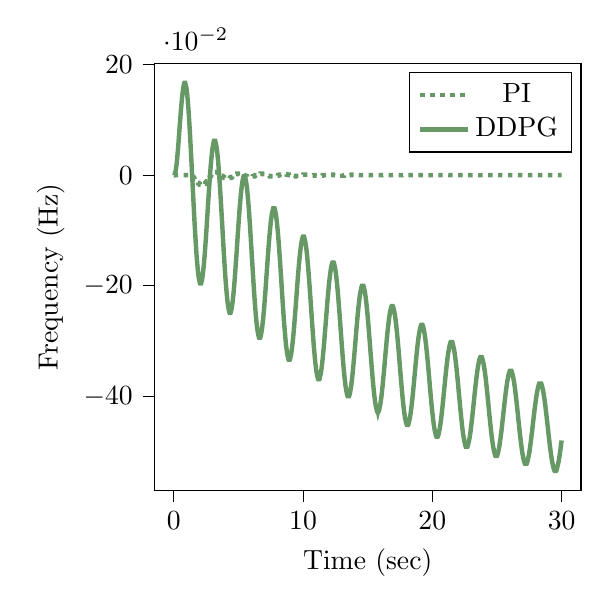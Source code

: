 % This file was created by tikzplotlib v0.9.1.
\begin{tikzpicture}

\definecolor{color0}{rgb}{0.122,0.467,0.706}
\definecolor{color1}{rgb}{1,0.498,0.055}

\begin{axis}[
compat=newest,
tick align=outside,
tick pos=left,
x grid style={white!69.02!black},
xmin=-1.5, xmax=31.5,
xtick style={color=black},
y grid style={white!69.02!black},
ymin=-0.57, ymax=0.202,
ytick style={color=black},
%yticklabel style={
%        /pgf/number format/.cd,
%        	fixed,
%        	fixed zerofill,
%         	precision=3,
%        /tikz/.cd
%},
scaled y ticks=true,
scaled y ticks=base 10:2,
width=7cm,
height=7cm,
xlabel=Time (sec),
ylabel=Frequency (Hz)
]
\addplot [ultra thick, green!20!gray, dotted]
table {%
0 0
0.01 0
0.02 0
0.03 0
0.04 0
0.05 0
0.06 0
0.07 0
0.08 0
0.09 0
0.1 0
0.11 0
0.12 0
0.13 0
0.14 0
0.15 0
0.16 0
0.17 0
0.18 0
0.19 0
0.2 0
0.21 0
0.22 0
0.23 0
0.24 0
0.25 0
0.26 0
0.27 0
0.28 0
0.29 0
0.3 0
0.31 0
0.32 0
0.33 0
0.34 0
0.35 0
0.36 0
0.37 0
0.38 0
0.39 0
0.4 0
0.41 0
0.42 0
0.43 0
0.44 0
0.45 0
0.46 0
0.47 0
0.48 0
0.49 0
0.5 0
0.51 0
0.52 0
0.53 0
0.54 0
0.55 0
0.56 0
0.57 0
0.58 0
0.59 0
0.6 0
0.61 0
0.62 0
0.63 0
0.64 0
0.65 0
0.66 0
0.67 0
0.68 0
0.69 0
0.7 0
0.71 0
0.72 0
0.73 0
0.74 0
0.75 0
0.76 0
0.77 0
0.78 0
0.79 0
0.8 0
0.81 0
0.82 0
0.83 0
0.84 0
0.85 0
0.86 0
0.87 0
0.88 0
0.89 0
0.9 0
0.91 0
0.92 0
0.93 0
0.94 0
0.95 0
0.96 0
0.97 0
0.98 0
0.99 0
1 0
1.01 -4.567e-08
1.02 -3.144e-07
1.03 -1.032e-06
1.04 -2.427e-06
1.05 -4.722e-06
1.06 -8.141e-06
1.07 -1.291e-05
1.08 -1.924e-05
1.09 -2.735e-05
1.1 -3.746e-05
1.11 -4.978e-05
1.12 -6.453e-05
1.13 -8.19e-05
1.14 -0.0
1.15 -0.0
1.16 -0.0
1.17 -0.0
1.18 -0.0
1.19 -0.0
1.2 -0.0
1.21 -0.0
1.22 -0.0
1.23 -0.0
1.24 -0.001
1.25 -0.001
1.26 -0.001
1.27 -0.001
1.28 -0.001
1.29 -0.001
1.3 -0.001
1.31 -0.001
1.32 -0.001
1.33 -0.001
1.34 -0.001
1.35 -0.001
1.36 -0.002
1.37 -0.002
1.38 -0.002
1.39 -0.002
1.4 -0.002
1.41 -0.002
1.42 -0.002
1.43 -0.003
1.44 -0.003
1.45 -0.003
1.46 -0.003
1.47 -0.003
1.48 -0.004
1.49 -0.004
1.5 -0.004
1.51 -0.004
1.52 -0.004
1.53 -0.005
1.54 -0.005
1.55 -0.005
1.56 -0.005
1.57 -0.005
1.58 -0.006
1.59 -0.006
1.6 -0.006
1.61 -0.006
1.62 -0.007
1.63 -0.007
1.64 -0.007
1.65 -0.007
1.66 -0.008
1.67 -0.008
1.68 -0.008
1.69 -0.008
1.7 -0.009
1.71 -0.009
1.72 -0.009
1.73 -0.01
1.74 -0.01
1.75 -0.01
1.76 -0.01
1.77 -0.011
1.78 -0.011
1.79 -0.011
1.8 -0.011
1.81 -0.012
1.82 -0.012
1.83 -0.012
1.84 -0.013
1.85 -0.013
1.86 -0.013
1.87 -0.013
1.88 -0.014
1.89 -0.014
1.9 -0.014
1.91 -0.014
1.92 -0.014
1.93 -0.015
1.94 -0.015
1.95 -0.015
1.96 -0.015
1.97 -0.016
1.98 -0.016
1.99 -0.016
2 -0.016
2.01 -0.016
2.02 -0.016
2.03 -0.017
2.04 -0.017
2.05 -0.017
2.06 -0.017
2.07 -0.017
2.08 -0.017
2.09 -0.017
2.1 -0.017
2.11 -0.018
2.12 -0.018
2.13 -0.018
2.14 -0.018
2.15 -0.018
2.16 -0.018
2.17 -0.018
2.18 -0.018
2.19 -0.018
2.2 -0.018
2.21 -0.018
2.22 -0.018
2.23 -0.018
2.24 -0.018
2.25 -0.018
2.26 -0.018
2.27 -0.018
2.28 -0.018
2.29 -0.017
2.3 -0.017
2.31 -0.017
2.32 -0.017
2.33 -0.017
2.34 -0.017
2.35 -0.017
2.36 -0.017
2.37 -0.016
2.38 -0.016
2.39 -0.016
2.4 -0.016
2.41 -0.016
2.42 -0.015
2.43 -0.015
2.44 -0.015
2.45 -0.015
2.46 -0.014
2.47 -0.014
2.48 -0.014
2.49 -0.014
2.5 -0.013
2.51 -0.013
2.52 -0.013
2.53 -0.012
2.54 -0.012
2.55 -0.012
2.56 -0.012
2.57 -0.011
2.58 -0.011
2.59 -0.011
2.6 -0.01
2.61 -0.01
2.62 -0.01
2.63 -0.009
2.64 -0.009
2.65 -0.009
2.66 -0.008
2.67 -0.008
2.68 -0.007
2.69 -0.007
2.7 -0.007
2.71 -0.006
2.72 -0.006
2.73 -0.006
2.74 -0.005
2.75 -0.005
2.76 -0.005
2.77 -0.004
2.78 -0.004
2.79 -0.004
2.8 -0.003
2.81 -0.003
2.82 -0.003
2.83 -0.002
2.84 -0.002
2.85 -0.002
2.86 -0.001
2.87 -0.001
2.88 -0.001
2.89 -0.0
2.9 5.706e-05
2.91 0.0
2.92 0.001
2.93 0.001
2.94 0.001
2.95 0.002
2.96 0.002
2.97 0.002
2.98 0.002
2.99 0.003
3.0 0.003
3.01 0.003
3.02 0.003
3.03 0.003
3.04 0.004
3.05 0.004
3.06 0.004
3.07 0.004
3.08 0.004
3.09 0.005
3.1 0.005
3.11 0.005
3.12 0.005
3.13 0.005
3.14 0.005
3.15 0.005
3.16 0.005
3.17 0.006
3.18 0.006
3.19 0.006
3.2 0.006
3.21 0.006
3.22 0.006
3.23 0.006
3.24 0.006
3.25 0.006
3.26 0.006
3.27 0.006
3.28 0.006
3.29 0.006
3.3 0.006
3.31 0.006
3.32 0.006
3.33 0.006
3.34 0.006
3.35 0.006
3.36 0.006
3.37 0.005
3.38 0.005
3.39 0.005
3.4 0.005
3.41 0.005
3.42 0.005
3.43 0.005
3.44 0.005
3.45 0.004
3.46 0.004
3.47 0.004
3.48 0.004
3.49 0.004
3.5 0.004
3.51 0.003
3.52 0.003
3.53 0.003
3.54 0.003
3.55 0.003
3.56 0.002
3.57 0.002
3.58 0.002
3.59 0.002
3.6 0.002
3.61 0.001
3.62 0.001
3.63 0.001
3.64 0.001
3.65 0.001
3.66 0.0
3.67 0.0
3.68 -7.152e-05
3.69 -0.0
3.7 -0.001
3.71 -0.001
3.72 -0.001
3.73 -0.001
3.74 -0.001
3.75 -0.002
3.76 -0.002
3.77 -0.002
3.78 -0.002
3.79 -0.002
3.8 -0.003
3.81 -0.003
3.82 -0.003
3.83 -0.003
3.84 -0.003
3.85 -0.004
3.86 -0.004
3.87 -0.004
3.88 -0.004
3.89 -0.004
3.9 -0.004
3.91 -0.005
3.92 -0.005
3.93 -0.005
3.94 -0.005
3.95 -0.005
3.96 -0.005
3.97 -0.005
3.98 -0.006
3.99 -0.006
4.0 -0.006
4.01 -0.006
4.02 -0.006
4.03 -0.006
4.04 -0.006
4.05 -0.006
4.06 -0.006
4.07 -0.006
4.08 -0.006
4.09 -0.006
4.1 -0.006
4.11 -0.006
4.12 -0.006
4.13 -0.006
4.14 -0.006
4.15 -0.006
4.16 -0.006
4.17 -0.006
4.18 -0.006
4.19 -0.006
4.2 -0.006
4.21 -0.006
4.22 -0.006
4.23 -0.006
4.24 -0.006
4.25 -0.006
4.26 -0.006
4.27 -0.006
4.28 -0.006
4.29 -0.006
4.3 -0.006
4.31 -0.006
4.32 -0.006
4.33 -0.005
4.34 -0.005
4.35 -0.005
4.36 -0.005
4.37 -0.005
4.38 -0.005
4.39 -0.005
4.4 -0.005
4.41 -0.004
4.42 -0.004
4.43 -0.004
4.44 -0.004
4.45 -0.004
4.46 -0.004
4.47 -0.004
4.48 -0.003
4.49 -0.003
4.5 -0.003
4.51 -0.003
4.52 -0.003
4.53 -0.003
4.54 -0.002
4.55 -0.002
4.56 -0.002
4.57 -0.002
4.58 -0.002
4.59 -0.002
4.6 -0.001
4.61 -0.001
4.62 -0.001
4.63 -0.001
4.64 -0.001
4.65 -0.001
4.66 -0.0
4.67 -0.0
4.68 -9.864e-05
4.69 5.554e-05
4.7 0.0
4.71 0.0
4.72 0.001
4.73 0.001
4.74 0.001
4.75 0.001
4.76 0.001
4.77 0.001
4.78 0.001
4.79 0.001
4.8 0.002
4.81 0.002
4.82 0.002
4.83 0.002
4.84 0.002
4.85 0.002
4.86 0.002
4.87 0.002
4.88 0.002
4.89 0.002
4.9 0.003
4.91 0.003
4.92 0.003
4.93 0.003
4.94 0.003
4.95 0.003
4.96 0.003
4.97 0.003
4.98 0.003
4.99 0.003
5.0 0.003
5.01 0.003
5.02 0.003
5.03 0.003
5.04 0.003
5.05 0.003
5.06 0.003
5.07 0.003
5.08 0.003
5.09 0.003
5.1 0.003
5.11 0.003
5.12 0.003
5.13 0.003
5.14 0.003
5.15 0.003
5.16 0.003
5.17 0.003
5.18 0.003
5.19 0.003
5.2 0.002
5.21 0.002
5.22 0.002
5.23 0.002
5.24 0.002
5.25 0.002
5.26 0.002
5.27 0.002
5.28 0.002
5.29 0.002
5.3 0.002
5.31 0.001
5.32 0.001
5.33 0.001
5.34 0.001
5.35 0.001
5.36 0.001
5.37 0.001
5.38 0.001
5.39 0.001
5.4 0.0
5.41 0.0
5.42 0.0
5.43 0.0
5.44 8.984e-06
5.45 -0.0
5.46 -0.0
5.47 -0.0
5.48 -0.0
5.49 -0.001
5.5 -0.001
5.51 -0.001
5.52 -0.001
5.53 -0.001
5.54 -0.001
5.55 -0.001
5.56 -0.001
5.57 -0.001
5.58 -0.002
5.59 -0.002
5.6 -0.002
5.61 -0.002
5.62 -0.002
5.63 -0.002
5.64 -0.002
5.65 -0.002
5.66 -0.002
5.67 -0.002
5.68 -0.003
5.69 -0.003
5.7 -0.003
5.71 -0.003
5.72 -0.003
5.73 -0.003
5.74 -0.003
5.75 -0.003
5.76 -0.003
5.77 -0.003
5.78 -0.003
5.79 -0.003
5.8 -0.003
5.81 -0.003
5.82 -0.003
5.83 -0.003
5.84 -0.003
5.85 -0.003
5.86 -0.003
5.87 -0.003
5.88 -0.003
5.89 -0.003
5.9 -0.003
5.91 -0.003
5.92 -0.003
5.93 -0.003
5.94 -0.003
5.95 -0.003
5.96 -0.003
5.97 -0.003
5.98 -0.003
5.99 -0.003
6.0 -0.003
6.01 -0.003
6.02 -0.003
6.03 -0.003
6.04 -0.003
6.05 -0.003
6.06 -0.003
6.07 -0.003
6.08 -0.003
6.09 -0.003
6.1 -0.002
6.11 -0.002
6.12 -0.002
6.13 -0.002
6.14 -0.002
6.15 -0.002
6.16 -0.002
6.17 -0.002
6.18 -0.002
6.19 -0.002
6.2 -0.002
6.21 -0.002
6.22 -0.001
6.23 -0.001
6.24 -0.001
6.25 -0.001
6.26 -0.001
6.27 -0.001
6.28 -0.001
6.29 -0.001
6.3 -0.001
6.31 -0.0
6.32 -0.0
6.33 -0.0
6.34 -0.0
6.35 -5.385e-05
6.36 5.084e-05
6.37 0.0
6.38 0.0
6.39 0.0
6.4 0.0
6.41 0.001
6.42 0.001
6.43 0.001
6.44 0.001
6.45 0.001
6.46 0.001
6.47 0.001
6.48 0.001
6.49 0.001
6.5 0.001
6.51 0.001
6.52 0.002
6.53 0.002
6.54 0.002
6.55 0.002
6.56 0.002
6.57 0.002
6.58 0.002
6.59 0.002
6.6 0.002
6.61 0.002
6.62 0.002
6.63 0.002
6.64 0.002
6.65 0.002
6.66 0.002
6.67 0.002
6.68 0.002
6.69 0.002
6.7 0.003
6.71 0.003
6.72 0.003
6.73 0.003
6.74 0.003
6.75 0.003
6.76 0.003
6.77 0.003
6.78 0.003
6.79 0.003
6.8 0.003
6.81 0.003
6.82 0.003
6.83 0.003
6.84 0.003
6.85 0.003
6.86 0.002
6.87 0.002
6.88 0.002
6.89 0.002
6.9 0.002
6.91 0.002
6.92 0.002
6.93 0.002
6.94 0.002
6.95 0.002
6.96 0.002
6.97 0.002
6.98 0.002
6.99 0.002
7.0 0.002
7.01 0.002
7.02 0.002
7.03 0.002
7.04 0.002
7.05 0.001
7.06 0.001
7.07 0.001
7.08 0.001
7.09 0.001
7.1 0.001
7.11 0.001
7.12 0.001
7.13 0.001
7.14 0.001
7.15 0.001
7.16 0.001
7.17 0.0
7.18 0.0
7.19 0.0
7.2 0.0
7.21 9.467e-05
7.22 6.829e-06
7.23 -8.077e-05
7.24 -0.0
7.25 -0.0
7.26 -0.0
7.27 -0.0
7.28 -0.001
7.29 -0.001
7.3 -0.001
7.31 -0.001
7.32 -0.001
7.33 -0.001
7.34 -0.001
7.35 -0.001
7.36 -0.001
7.37 -0.001
7.38 -0.001
7.39 -0.001
7.4 -0.001
7.41 -0.001
7.42 -0.002
7.43 -0.002
7.44 -0.002
7.45 -0.002
7.46 -0.002
7.47 -0.002
7.48 -0.002
7.49 -0.002
7.5 -0.002
7.51 -0.002
7.52 -0.002
7.53 -0.002
7.54 -0.002
7.55 -0.002
7.56 -0.002
7.57 -0.002
7.58 -0.002
7.59 -0.002
7.6 -0.002
7.61 -0.002
7.62 -0.002
7.63 -0.002
7.64 -0.002
7.65 -0.002
7.66 -0.002
7.67 -0.002
7.68 -0.002
7.69 -0.002
7.7 -0.002
7.71 -0.002
7.72 -0.002
7.73 -0.002
7.74 -0.002
7.75 -0.002
7.76 -0.002
7.77 -0.002
7.78 -0.002
7.79 -0.002
7.8 -0.002
7.81 -0.002
7.82 -0.002
7.83 -0.002
7.84 -0.002
7.85 -0.002
7.86 -0.002
7.87 -0.002
7.88 -0.002
7.89 -0.002
7.9 -0.002
7.91 -0.002
7.92 -0.001
7.93 -0.001
7.94 -0.001
7.95 -0.001
7.96 -0.001
7.97 -0.001
7.98 -0.001
7.99 -0.001
8.0 -0.001
8.01 -0.001
8.02 -0.001
8.03 -0.001
8.04 -0.001
8.05 -0.001
8.06 -0.0
8.07 -0.0
8.08 -0.0
8.09 -0.0
8.1 -0.0
8.11 -0.0
8.12 -5.066e-05
8.13 2.213e-05
8.14 9.452e-05
8.15 0.0
8.16 0.0
8.17 0.0
8.18 0.0
8.19 0.0
8.2 0.001
8.21 0.001
8.22 0.001
8.23 0.001
8.24 0.001
8.25 0.001
8.26 0.001
8.27 0.001
8.28 0.001
8.29 0.001
8.3 0.001
8.31 0.001
8.32 0.001
8.33 0.001
8.34 0.001
8.35 0.001
8.36 0.001
8.37 0.001
8.38 0.002
8.39 0.002
8.4 0.002
8.41 0.002
8.42 0.002
8.43 0.002
8.44 0.002
8.45 0.002
8.46 0.002
8.47 0.002
8.48 0.002
8.49 0.002
8.5 0.002
8.51 0.002
8.52 0.002
8.53 0.002
8.54 0.002
8.55 0.002
8.56 0.002
8.57 0.002
8.58 0.002
8.59 0.002
8.6 0.002
8.61 0.002
8.62 0.002
8.63 0.002
8.64 0.002
8.65 0.002
8.66 0.002
8.67 0.002
8.68 0.002
8.69 0.002
8.7 0.002
8.71 0.002
8.72 0.002
8.73 0.001
8.74 0.001
8.75 0.001
8.76 0.001
8.77 0.001
8.78 0.001
8.79 0.001
8.8 0.001
8.81 0.001
8.82 0.001
8.83 0.001
8.84 0.001
8.85 0.001
8.86 0.001
8.87 0.001
8.88 0.001
8.89 0.001
8.9 0.001
8.91 0.001
8.92 0.001
8.93 0.0
8.94 0.0
8.95 0.0
8.96 0.0
8.97 0.0
8.98 0.0
8.99 0.0
9.0 4.595e-05
9.01 -1.291e-05
9.02 -7.149e-05
9.03 -0.0
9.04 -0.0
9.05 -0.0
9.06 -0.0
9.07 -0.0
9.08 -0.0
9.09 -0.0
9.1 -0.001
9.11 -0.001
9.12 -0.001
9.13 -0.001
9.14 -0.001
9.15 -0.001
9.16 -0.001
9.17 -0.001
9.18 -0.001
9.19 -0.001
9.2 -0.001
9.21 -0.001
9.22 -0.001
9.23 -0.001
9.24 -0.001
9.25 -0.001
9.26 -0.001
9.27 -0.001
9.28 -0.001
9.29 -0.001
9.3 -0.001
9.31 -0.001
9.32 -0.001
9.33 -0.001
9.34 -0.001
9.35 -0.001
9.36 -0.001
9.37 -0.001
9.38 -0.001
9.39 -0.001
9.4 -0.001
9.41 -0.001
9.42 -0.002
9.43 -0.002
9.44 -0.002
9.45 -0.001
9.46 -0.001
9.47 -0.001
9.48 -0.001
9.49 -0.001
9.5 -0.001
9.51 -0.001
9.52 -0.001
9.53 -0.001
9.54 -0.001
9.55 -0.001
9.56 -0.001
9.57 -0.001
9.58 -0.001
9.59 -0.001
9.6 -0.001
9.61 -0.001
9.62 -0.001
9.63 -0.001
9.64 -0.001
9.65 -0.001
9.66 -0.001
9.67 -0.001
9.68 -0.001
9.69 -0.001
9.7 -0.001
9.71 -0.001
9.72 -0.001
9.73 -0.001
9.74 -0.001
9.75 -0.001
9.76 -0.001
9.77 -0.001
9.78 -0.001
9.79 -0.001
9.8 -0.0
9.81 -0.0
9.82 -0.0
9.83 -0.0
9.84 -0.0
9.85 -0.0
9.86 -0.0
9.87 -0.0
9.88 -6.893e-05
9.89 -2.09e-05
9.9 2.693e-05
9.91 7.45e-05
9.92 0.0
9.93 0.0
9.94 0.0
9.95 0.0
9.96 0.0
9.97 0.0
9.98 0.0
9.99 0.0
10.0 0.0
10.01 0.001
10.02 0.001
10.03 0.001
10.04 0.001
10.05 0.001
10.06 0.001
10.07 0.001
10.08 0.001
10.09 0.001
10.1 0.001
10.11 0.001
10.12 0.001
10.13 0.001
10.14 0.001
10.15 0.001
10.16 0.001
10.17 0.001
10.18 0.001
10.19 0.001
10.2 0.001
10.21 0.001
10.22 0.001
10.23 0.001
10.24 0.001
10.25 0.001
10.26 0.001
10.27 0.001
10.28 0.001
10.29 0.001
10.3 0.001
10.31 0.001
10.32 0.001
10.33 0.001
10.34 0.001
10.35 0.001
10.36 0.001
10.37 0.001
10.38 0.001
10.39 0.001
10.4 0.001
10.41 0.001
10.42 0.001
10.43 0.001
10.44 0.001
10.45 0.001
10.46 0.001
10.47 0.001
10.48 0.001
10.49 0.001
10.5 0.001
10.51 0.001
10.52 0.001
10.53 0.001
10.54 0.001
10.55 0.001
10.56 0.001
10.57 0.001
10.58 0.001
10.59 0.001
10.6 0.001
10.61 0.001
10.62 0.001
10.63 0.001
10.64 0.001
10.65 0.0
10.66 0.0
10.67 0.0
10.68 0.0
10.69 0.0
10.7 0.0
10.71 0.0
10.72 0.0
10.73 0.0
10.74 0.0
10.75 9.95e-05
10.76 6.019e-05
10.77 2.096e-05
10.78 -1.811e-05
10.79 -5.699e-05
10.8 -9.562e-05
10.81 -0.0
10.82 -0.0
10.83 -0.0
10.84 -0.0
10.85 -0.0
10.86 -0.0
10.87 -0.0
10.88 -0.0
10.89 -0.0
10.9 -0.0
10.91 -0.0
10.92 -0.001
10.93 -0.001
10.94 -0.001
10.95 -0.001
10.96 -0.001
10.97 -0.001
10.98 -0.001
10.99 -0.001
11.0 -0.001
11.01 -0.001
11.02 -0.001
11.03 -0.001
11.04 -0.001
11.05 -0.001
11.06 -0.001
11.07 -0.001
11.08 -0.001
11.09 -0.001
11.1 -0.001
11.11 -0.001
11.12 -0.001
11.13 -0.001
11.14 -0.001
11.15 -0.001
11.16 -0.001
11.17 -0.001
11.18 -0.001
11.19 -0.001
11.2 -0.001
11.21 -0.001
11.22 -0.001
11.23 -0.001
11.24 -0.001
11.25 -0.001
11.26 -0.001
11.27 -0.001
11.28 -0.001
11.29 -0.001
11.3 -0.001
11.31 -0.001
11.32 -0.001
11.33 -0.001
11.34 -0.001
11.35 -0.001
11.36 -0.001
11.37 -0.001
11.38 -0.001
11.39 -0.001
11.4 -0.001
11.41 -0.001
11.42 -0.001
11.43 -0.001
11.44 -0.001
11.45 -0.001
11.46 -0.001
11.47 -0.001
11.48 -0.001
11.49 -0.001
11.5 -0.001
11.51 -0.0
11.52 -0.0
11.53 -0.0
11.54 -0.0
11.55 -0.0
11.56 -0.0
11.57 -0.0
11.58 -0.0
11.59 -0.0
11.6 -0.0
11.61 -0.0
11.62 -0.0
11.63 -9.793e-05
11.64 -6.568e-05
11.65 -3.349e-05
11.66 -1.401e-06
11.67 3.054e-05
11.68 6.23e-05
11.69 9.384e-05
11.7 0.0
11.71 0.0
11.72 0.0
11.73 0.0
11.74 0.0
11.75 0.0
11.76 0.0
11.77 0.0
11.78 0.0
11.79 0.0
11.8 0.0
11.81 0.0
11.82 0.0
11.83 0.0
11.84 0.001
11.85 0.001
11.86 0.001
11.87 0.001
11.88 0.001
11.89 0.001
11.9 0.001
11.91 0.001
11.92 0.001
11.93 0.001
11.94 0.001
11.95 0.001
11.96 0.001
11.97 0.001
11.98 0.001
11.99 0.001
12.0 0.001
12.01 0.001
12.02 0.001
12.03 0.001
12.04 0.001
12.05 0.001
12.06 0.001
12.07 0.001
12.08 0.001
12.09 0.001
12.1 0.001
12.11 0.001
12.12 0.001
12.13 0.001
12.14 0.001
12.15 0.001
12.16 0.001
12.17 0.001
12.18 0.001
12.19 0.001
12.2 0.001
12.21 0.001
12.22 0.001
12.23 0.001
12.24 0.001
12.25 0.001
12.26 0.001
12.27 0.001
12.28 0.001
12.29 0.001
12.3 0.001
12.31 0.001
12.32 0.001
12.33 0.001
12.34 0.001
12.35 0.0
12.36 0.0
12.37 0.0
12.38 0.0
12.39 0.0
12.4 0.0
12.41 0.0
12.42 0.0
12.43 0.0
12.44 0.0
12.45 0.0
12.46 0.0
12.47 0.0
12.48 0.0
12.49 0.0
12.5 0.0
12.51 9.176e-05
12.52 6.536e-05
12.53 3.9e-05
12.54 1.271e-05
12.55 -1.347e-05
12.56 -3.952e-05
12.57 -6.541e-05
12.58 -9.109e-05
12.59 -0.0
12.6 -0.0
12.61 -0.0
12.62 -0.0
12.63 -0.0
12.64 -0.0
12.65 -0.0
12.66 -0.0
12.67 -0.0
12.68 -0.0
12.69 -0.0
12.7 -0.0
12.71 -0.0
12.72 -0.0
12.73 -0.0
12.74 -0.0
12.75 -0.0
12.76 -0.0
12.77 -0.001
12.78 -0.001
12.79 -0.001
12.8 -0.001
12.81 -0.001
12.82 -0.001
12.83 -0.001
12.84 -0.001
12.85 -0.001
12.86 -0.001
12.87 -0.001
12.88 -0.001
12.89 -0.001
12.9 -0.001
12.91 -0.001
12.92 -0.001
12.93 -0.001
12.94 -0.001
12.95 -0.001
12.96 -0.001
12.97 -0.001
12.98 -0.001
12.99 -0.001
13.0 -0.001
13.01 -0.001
13.02 -0.001
13.03 -0.001
13.04 -0.001
13.05 -0.001
13.06 -0.001
13.07 -0.001
13.08 -0.001
13.09 -0.001
13.1 -0.001
13.11 -0.001
13.12 -0.001
13.13 -0.001
13.14 -0.001
13.15 -0.001
13.16 -0.001
13.17 -0.001
13.18 -0.0
13.19 -0.0
13.2 -0.0
13.21 -0.0
13.22 -0.0
13.23 -0.0
13.24 -0.0
13.25 -0.0
13.26 -0.0
13.27 -0.0
13.28 -0.0
13.29 -0.0
13.3 -0.0
13.31 -0.0
13.32 -0.0
13.33 -0.0
13.34 -0.0
13.35 -0.0
13.36 -0.0
13.37 -0.0
13.38 -0.0
13.39 -8.623e-05
13.4 -6.465e-05
13.41 -4.309e-05
13.42 -2.157e-05
13.43 -1.239e-07
13.44 2.122e-05
13.45 4.245e-05
13.46 6.352e-05
13.47 8.441e-05
13.48 0.0
13.49 0.0
13.5 0.0
13.51 0.0
13.52 0.0
13.53 0.0
13.54 0.0
13.55 0.0
13.56 0.0
13.57 0.0
13.58 0.0
13.59 0.0
13.6 0.0
13.61 0.0
13.62 0.0
13.63 0.0
13.64 0.0
13.65 0.0
13.66 0.0
13.67 0.0
13.68 0.0
13.69 0.0
13.7 0.0
13.71 0.0
13.72 0.0
13.73 0.0
13.74 0.001
13.75 0.001
13.76 0.001
13.77 0.001
13.78 0.001
13.79 0.001
13.8 0.001
13.81 0.001
13.82 0.001
13.83 0.001
13.84 0.001
13.85 0.001
13.86 0.001
13.87 0.001
13.88 0.001
13.89 0.001
13.9 0.001
13.91 0.001
13.92 0.001
13.93 0.001
13.94 0.001
13.95 0.001
13.96 0.001
13.97 0.001
13.98 0.0
13.99 0.0
14.0 0.0
14.01 0.0
14.02 0.0
14.03 0.0
14.04 0.0
14.05 0.0
14.06 0.0
14.07 0.0
14.08 0.0
14.09 0.0
14.1 0.0
14.11 0.0
14.12 0.0
14.13 0.0
14.14 0.0
14.15 0.0
14.16 0.0
14.17 0.0
14.18 0.0
14.19 0.0
14.2 0.0
14.21 0.0
14.22 0.0
14.23 0.0
14.24 0.0
14.25 0.0
14.26 9.596e-05
14.27 7.837e-05
14.28 6.075e-05
14.29 4.314e-05
14.3 2.556e-05
14.31 8.021e-06
14.32 -9.446e-06
14.33 -2.682e-05
14.34 -4.408e-05
14.35 -6.121e-05
14.36 -7.818e-05
14.37 -9.498e-05
14.38 -0.0
14.39 -0.0
14.4 -0.0
14.41 -0.0
14.42 -0.0
14.43 -0.0
14.44 -0.0
14.45 -0.0
14.46 -0.0
14.47 -0.0
14.48 -0.0
14.49 -0.0
14.5 -0.0
14.51 -0.0
14.52 -0.0
14.53 -0.0
14.54 -0.0
14.55 -0.0
14.56 -0.0
14.57 -0.0
14.58 -0.0
14.59 -0.0
14.6 -0.0
14.61 -0.0
14.62 -0.0
14.63 -0.0
14.64 -0.0
14.65 -0.0
14.66 -0.0
14.67 -0.0
14.68 -0.0
14.69 -0.0
14.7 -0.0
14.71 -0.0
14.72 -0.0
14.73 -0.0
14.74 -0.0
14.75 -0.0
14.76 -0.0
14.77 -0.0
14.78 -0.0
14.79 -0.0
14.8 -0.0
14.81 -0.0
14.82 -0.0
14.83 -0.0
14.84 -0.0
14.85 -0.0
14.86 -0.0
14.87 -0.0
14.88 -0.0
14.89 -0.0
14.9 -0.0
14.91 -0.0
14.92 -0.0
14.93 -0.0
14.94 -0.0
14.95 -0.0
14.96 -0.0
14.97 -0.0
14.98 -0.0
14.99 -0.0
15.0 -0.0
15.01 -0.0
15.02 -0.0
15.03 -0.0
15.04 -0.0
15.05 -0.0
15.06 -0.0
15.07 -0.0
15.08 -0.0
15.09 -0.0
15.1 -0.0
15.11 -0.0
15.12 -0.0
15.13 -9.932e-05
15.14 -8.501e-05
15.15 -7.066e-05
15.16 -5.629e-05
15.17 -4.191e-05
15.18 -2.754e-05
15.19 -1.32e-05
15.2 1.086e-06
15.21 1.531e-05
15.22 2.944e-05
15.23 4.348e-05
15.24 5.739e-05
15.25 7.117e-05
15.26 8.48e-05
15.27 9.825e-05
15.28 0.0
15.29 0.0
15.3 0.0
15.31 0.0
15.32 0.0
15.33 0.0
15.34 0.0
15.35 0.0
15.36 0.0
15.37 0.0
15.38 0.0
15.39 0.0
15.4 0.0
15.41 0.0
15.42 0.0
15.43 0.0
15.44 0.0
15.45 0.0
15.46 0.0
15.47 0.0
15.48 0.0
15.49 0.0
15.5 0.0
15.51 0.0
15.52 0.0
15.53 0.0
15.54 0.0
15.55 0.0
15.56 0.0
15.57 0.0
15.58 0.0
15.59 0.0
15.6 0.0
15.61 0.0
15.62 0.0
15.63 0.0
15.64 0.0
15.65 0.0
15.66 0.0
15.67 0.0
15.68 0.0
15.69 0.0
15.7 0.0
15.71 0.0
15.72 0.0
15.73 0.0
15.74 0.0
15.75 0.0
15.76 0.0
15.77 0.0
15.78 0.0
15.79 0.0
15.8 0.0
15.81 0.0
15.82 0.0
15.83 0.0
15.84 0.0
15.85 0.0
15.86 0.0
15.87 0.0
15.88 0.0
15.89 0.0
15.9 0.0
15.91 0.0
15.92 0.0
15.93 0.0
15.94 0.0
15.95 0.0
15.96 0.0
15.97 0.0
15.98 0.0
15.99 0.0
16.0 9.798e-05
16.01 8.637e-05
16.02 7.471e-05
16.03 6.301e-05
16.04 5.129e-05
16.05 3.955e-05
16.06 2.782e-05
16.07 1.61e-05
16.08 4.42e-06
16.09 -7.214e-06
16.1 -1.879e-05
16.11 -3.028e-05
16.12 -4.168e-05
16.13 -5.298e-05
16.14 -6.416e-05
16.15 -7.521e-05
16.16 -8.611e-05
16.17 -9.686e-05
16.18 -0.0
16.19 -0.0
16.2 -0.0
16.21 -0.0
16.22 -0.0
16.23 -0.0
16.24 -0.0
16.25 -0.0
16.26 -0.0
16.27 -0.0
16.28 -0.0
16.29 -0.0
16.3 -0.0
16.31 -0.0
16.32 -0.0
16.33 -0.0
16.34 -0.0
16.35 -0.0
16.36 -0.0
16.37 -0.0
16.38 -0.0
16.39 -0.0
16.4 -0.0
16.41 -0.0
16.42 -0.0
16.43 -0.0
16.44 -0.0
16.45 -0.0
16.46 -0.0
16.47 -0.0
16.48 -0.0
16.49 -0.0
16.5 -0.0
16.51 -0.0
16.52 -0.0
16.53 -0.0
16.54 -0.0
16.55 -0.0
16.56 -0.0
16.57 -0.0
16.58 -0.0
16.59 -0.0
16.6 -0.0
16.61 -0.0
16.62 -0.0
16.63 -0.0
16.64 -0.0
16.65 -0.0
16.66 -0.0
16.67 -0.0
16.68 -0.0
16.69 -0.0
16.7 -0.0
16.71 -0.0
16.72 -0.0
16.73 -0.0
16.74 -0.0
16.75 -0.0
16.76 -0.0
16.77 -0.0
16.78 -0.0
16.79 -0.0
16.8 -0.0
16.81 -0.0
16.82 -0.0
16.83 -0.0
16.84 -0.0
16.85 -0.0
16.86 -0.0
16.87 -9.377e-05
16.88 -8.439e-05
16.89 -7.494e-05
16.9 -6.545e-05
16.91 -5.592e-05
16.92 -4.636e-05
16.93 -3.678e-05
16.94 -2.72e-05
16.95 -1.764e-05
16.96 -8.089e-06
16.97 1.424e-06
16.98 1.089e-05
16.99 2.03e-05
17.0 2.964e-05
17.01 3.89e-05
17.02 4.807e-05
17.03 5.714e-05
17.04 6.609e-05
17.05 7.492e-05
17.06 8.361e-05
17.07 9.216e-05
17.08 0.0
17.09 0.0
17.1 0.0
17.11 0.0
17.12 0.0
17.13 0.0
17.14 0.0
17.15 0.0
17.16 0.0
17.17 0.0
17.18 0.0
17.19 0.0
17.2 0.0
17.21 0.0
17.22 0.0
17.23 0.0
17.24 0.0
17.25 0.0
17.26 0.0
17.27 0.0
17.28 0.0
17.29 0.0
17.3 0.0
17.31 0.0
17.32 0.0
17.33 0.0
17.34 0.0
17.35 0.0
17.36 0.0
17.37 0.0
17.38 0.0
17.39 0.0
17.4 0.0
17.41 0.0
17.42 0.0
17.43 0.0
17.44 0.0
17.45 0.0
17.46 0.0
17.47 0.0
17.48 0.0
17.49 0.0
17.5 0.0
17.51 0.0
17.52 0.0
17.53 0.0
17.54 0.0
17.55 0.0
17.56 0.0
17.57 0.0
17.58 0.0
17.59 0.0
17.6 0.0
17.61 0.0
17.62 0.0
17.63 0.0
17.64 0.0
17.65 0.0
17.66 0.0
17.67 0.0
17.68 0.0
17.69 0.0
17.7 0.0
17.71 0.0
17.72 0.0
17.73 9.51e-05
17.74 8.762e-05
17.75 8.006e-05
17.76 7.244e-05
17.77 6.476e-05
17.78 5.703e-05
17.79 4.927e-05
17.8 4.148e-05
17.81 3.368e-05
17.82 2.587e-05
17.83 1.806e-05
17.84 1.026e-05
17.85 2.489e-06
17.86 -5.251e-06
17.87 -1.295e-05
17.88 -2.06e-05
17.89 -2.818e-05
17.9 -3.569e-05
17.91 -4.313e-05
17.92 -5.048e-05
17.93 -5.772e-05
17.94 -6.487e-05
17.95 -7.189e-05
17.96 -7.88e-05
17.97 -8.557e-05
17.98 -9.22e-05
17.99 -9.869e-05
18 -0.0
18.01 -0.0
18.02 -0.0
18.03 -0.0
18.04 -0.0
18.05 -0.0
18.06 -0.0
18.07 -0.0
18.08 -0.0
18.09 -0.0
18.1 -0.0
18.11 -0.0
18.12 -0.0
18.13 -0.0
18.14 -0.0
18.15 -0.0
18.16 -0.0
18.17 -0.0
18.18 -0.0
18.19 -0.0
18.2 -0.0
18.21 -0.0
18.22 -0.0
18.23 -0.0
18.24 -0.0
18.25 -0.0
18.26 -0.0
18.27 -0.0
18.28 -0.0
18.29 -0.0
18.3 -0.0
18.31 -0.0
18.32 -0.0
18.33 -0.0
18.34 -0.0
18.35 -0.0
18.36 -0.0
18.37 -0.0
18.38 -0.0
18.39 -0.0
18.4 -0.0
18.41 -0.0
18.42 -0.0
18.43 -0.0
18.44 -0.0
18.45 -0.0
18.46 -0.0
18.47 -0.0
18.48 -0.0
18.49 -0.0
18.5 -0.0
18.51 -0.0
18.52 -0.0
18.53 -0.0
18.54 -0.0
18.55 -0.0
18.56 -0.0
18.57 -0.0
18.58 -9.813e-05
18.59 -9.231e-05
18.6 -8.64e-05
18.61 -8.041e-05
18.62 -7.434e-05
18.63 -6.821e-05
18.64 -6.202e-05
18.65 -5.578e-05
18.66 -4.95e-05
18.67 -4.318e-05
18.68 -3.684e-05
18.69 -3.048e-05
18.7 -2.411e-05
18.71 -1.774e-05
18.72 -1.138e-05
18.73 -5.037e-06
18.74 1.287e-06
18.75 7.58e-06
18.76 1.383e-05
18.77 2.004e-05
18.78 2.62e-05
18.79 3.229e-05
18.8 3.831e-05
18.81 4.426e-05
18.82 5.012e-05
18.83 5.59e-05
18.84 6.157e-05
18.85 6.715e-05
18.86 7.261e-05
18.87 7.795e-05
18.88 8.317e-05
18.89 8.827e-05
18.9 9.322e-05
18.91 9.804e-05
18.92 0.0
18.93 0.0
18.94 0.0
18.95 0.0
18.96 0.0
18.97 0.0
18.98 0.0
18.99 0.0
19.0 0.0
19.01 0.0
19.02 0.0
19.03 0.0
19.04 0.0
19.05 0.0
19.06 0.0
19.07 0.0
19.08 0.0
19.09 0.0
19.1 0.0
19.11 0.0
19.12 0.0
19.13 0.0
19.14 0.0
19.15 0.0
19.16 0.0
19.17 0.0
19.18 0.0
19.19 0.0
19.2 0.0
19.21 0.0
19.22 0.0
19.23 0.0
19.24 0.0
19.25 0.0
19.26 0.0
19.27 0.0
19.28 0.0
19.29 0.0
19.3 0.0
19.31 0.0
19.32 0.0
19.33 0.0
19.34 0.0
19.35 0.0
19.36 0.0
19.37 0.0
19.38 0.0
19.39 0.0
19.4 0.0
19.41 0.0
19.42 0.0
19.43 9.58e-05
19.44 9.136e-05
19.45 8.682e-05
19.46 8.22e-05
19.47 7.749e-05
19.48 7.271e-05
19.49 6.785e-05
19.5 6.294e-05
19.51 5.796e-05
19.52 5.294e-05
19.53 4.787e-05
19.54 4.277e-05
19.55 3.764e-05
19.56 3.248e-05
19.57 2.73e-05
19.58 2.212e-05
19.59 1.693e-05
19.6 1.174e-05
19.61 6.56e-06
19.62 1.397e-06
19.63 -3.744e-06
19.64 -8.856e-06
19.65 -1.393e-05
19.66 -1.897e-05
19.67 -2.396e-05
19.68 -2.889e-05
19.69 -3.377e-05
19.7 -3.858e-05
19.71 -4.332e-05
19.72 -4.798e-05
19.73 -5.257e-05
19.74 -5.706e-05
19.75 -6.146e-05
19.76 -6.576e-05
19.77 -6.996e-05
19.78 -7.405e-05
19.79 -7.803e-05
19.8 -8.19e-05
19.81 -8.564e-05
19.82 -8.925e-05
19.83 -9.274e-05
19.84 -9.609e-05
19.85 -9.931e-05
19.86 -0.0
19.87 -0.0
19.88 -0.0
19.89 -0.0
19.9 -0.0
19.91 -0.0
19.92 -0.0
19.93 -0.0
19.94 -0.0
19.95 -0.0
19.96 -0.0
19.97 -0.0
19.98 -0.0
19.99 -0.0
20.0 -0.0
20.01 -0.0
20.02 -0.0
20.03 -0.0
20.04 -0.0
20.05 -0.0
20.06 -0.0
20.07 -0.0
20.08 -0.0
20.09 -0.0
20.1 -0.0
20.11 -0.0
20.12 -0.0
20.13 -0.0
20.14 -0.0
20.15 -0.0
20.16 -0.0
20.17 -0.0
20.18 -0.0
20.19 -0.0
20.2 -0.0
20.21 -0.0
20.22 -0.0
20.23 -0.0
20.24 -0.0
20.25 -9.927e-05
20.26 -9.627e-05
20.27 -9.316e-05
20.28 -8.995e-05
20.29 -8.664e-05
20.3 -8.323e-05
20.31 -7.974e-05
20.32 -7.616e-05
20.33 -7.25e-05
20.34 -6.876e-05
20.35 -6.496e-05
20.36 -6.109e-05
20.37 -5.717e-05
20.38 -5.319e-05
20.39 -4.916e-05
20.4 -4.508e-05
20.41 -4.097e-05
20.42 -3.683e-05
20.43 -3.266e-05
20.44 -2.846e-05
20.45 -2.425e-05
20.46 -2.003e-05
20.47 -1.581e-05
20.48 -1.158e-05
20.49 -7.358e-06
20.5 -3.146e-06
20.51 1.05e-06
20.52 5.226e-06
20.53 9.375e-06
20.54 1.349e-05
20.55 1.758e-05
20.56 2.162e-05
20.57 2.561e-05
20.58 2.956e-05
20.59 3.345e-05
20.6 3.727e-05
20.61 4.104e-05
20.62 4.473e-05
20.63 4.835e-05
20.64 5.19e-05
20.65 5.536e-05
20.66 5.873e-05
20.67 6.202e-05
20.68 6.521e-05
20.69 6.83e-05
20.7 7.13e-05
20.71 7.419e-05
20.72 7.697e-05
20.73 7.964e-05
20.74 8.22e-05
20.75 8.464e-05
20.76 8.697e-05
20.77 8.918e-05
20.78 9.126e-05
20.79 9.322e-05
20.8 9.505e-05
20.81 9.675e-05
20.82 9.832e-05
20.83 9.976e-05
20.84 0.0
20.85 0.0
20.86 0.0
20.87 0.0
20.88 0.0
20.89 0.0
20.9 0.0
20.91 0.0
20.92 0.0
20.93 0.0
20.94 0.0
20.95 0.0
20.96 0.0
20.97 0.0
20.98 0.0
20.99 0.0
21.0 0.0
21.01 0.0
21.02 0.0
21.03 0.0
21.04 9.902e-05
21.05 9.757e-05
21.06 9.6e-05
21.07 9.431e-05
21.08 9.252e-05
21.09 9.061e-05
21.1 8.86e-05
21.11 8.649e-05
21.12 8.428e-05
21.13 8.197e-05
21.14 7.957e-05
21.15 7.708e-05
21.16 7.45e-05
21.17 7.185e-05
21.18 6.911e-05
21.19 6.63e-05
21.2 6.342e-05
21.21 6.047e-05
21.22 5.746e-05
21.23 5.439e-05
21.24 5.126e-05
21.25 4.809e-05
21.26 4.486e-05
21.27 4.16e-05
21.28 3.83e-05
21.29 3.497e-05
21.3 3.161e-05
21.31 2.822e-05
21.32 2.482e-05
21.33 2.139e-05
21.34 1.796e-05
21.35 1.452e-05
21.36 1.108e-05
21.37 7.64e-06
21.38 4.207e-06
21.39 7.839e-07
21.4 -2.624e-06
21.41 -6.013e-06
21.42 -9.378e-06
21.43 -1.272e-05
21.44 -1.602e-05
21.45 -1.929e-05
21.46 -2.253e-05
21.47 -2.571e-05
21.48 -2.885e-05
21.49 -3.194e-05
21.5 -3.498e-05
21.51 -3.795e-05
21.52 -4.087e-05
21.53 -4.372e-05
21.54 -4.65e-05
21.55 -4.921e-05
21.56 -5.184e-05
21.57 -5.44e-05
21.58 -5.688e-05
21.59 -5.927e-05
21.6 -6.158e-05
21.61 -6.38e-05
21.62 -6.592e-05
21.63 -6.796e-05
21.64 -6.99e-05
21.65 -7.174e-05
21.66 -7.348e-05
21.67 -7.513e-05
21.68 -7.667e-05
21.69 -7.81e-05
21.7 -7.943e-05
21.71 -8.065e-05
21.72 -8.177e-05
21.73 -8.278e-05
21.74 -8.368e-05
21.75 -8.446e-05
21.76 -8.514e-05
21.77 -8.571e-05
21.78 -8.617e-05
21.79 -8.651e-05
21.8 -8.675e-05
21.81 -8.687e-05
21.82 -8.689e-05
21.83 -8.679e-05
21.84 -8.658e-05
21.85 -8.627e-05
21.86 -8.585e-05
21.87 -8.532e-05
21.88 -8.469e-05
21.89 -8.395e-05
21.9 -8.311e-05
21.91 -8.217e-05
21.92 -8.113e-05
21.93 -8.0e-05
21.94 -7.876e-05
21.95 -7.744e-05
21.96 -7.602e-05
21.97 -7.451e-05
21.98 -7.291e-05
21.99 -7.123e-05
22.0 -6.947e-05
22.01 -6.763e-05
22.02 -6.571e-05
22.03 -6.372e-05
22.04 -6.166e-05
22.05 -5.952e-05
22.06 -5.733e-05
22.07 -5.507e-05
22.08 -5.275e-05
22.09 -5.038e-05
22.1 -4.795e-05
22.11 -4.547e-05
22.12 -4.295e-05
22.13 -4.039e-05
22.14 -3.778e-05
22.15 -3.514e-05
22.16 -3.247e-05
22.17 -2.977e-05
22.18 -2.705e-05
22.19 -2.43e-05
22.2 -2.154e-05
22.21 -1.876e-05
22.22 -1.597e-05
22.23 -1.317e-05
22.24 -1.037e-05
22.25 -7.57e-06
22.26 -4.773e-06
22.27 -1.983e-06
22.28 7.964e-07
22.29 3.562e-06
22.3 6.31e-06
22.31 9.037e-06
22.32 1.174e-05
22.33 1.442e-05
22.34 1.706e-05
22.35 1.967e-05
22.36 2.225e-05
22.37 2.478e-05
22.38 2.727e-05
22.39 2.972e-05
22.4 3.211e-05
22.41 3.446e-05
22.42 3.675e-05
22.43 3.898e-05
22.44 4.115e-05
22.45 4.327e-05
22.46 4.531e-05
22.47 4.729e-05
22.48 4.92e-05
22.49 5.104e-05
22.5 5.281e-05
22.51 5.45e-05
22.52 5.612e-05
22.53 5.765e-05
22.54 5.911e-05
22.55 6.049e-05
22.56 6.178e-05
22.57 6.299e-05
22.58 6.411e-05
22.59 6.515e-05
22.6 6.61e-05
22.61 6.696e-05
22.62 6.773e-05
22.63 6.842e-05
22.64 6.901e-05
22.65 6.952e-05
22.66 6.993e-05
22.67 7.026e-05
22.68 7.049e-05
22.69 7.064e-05
22.7 7.069e-05
22.71 7.066e-05
22.72 7.053e-05
22.73 7.032e-05
22.74 7.002e-05
22.75 6.963e-05
22.76 6.916e-05
22.77 6.86e-05
22.78 6.795e-05
22.79 6.723e-05
22.8 6.642e-05
22.81 6.553e-05
22.82 6.457e-05
22.83 6.352e-05
22.84 6.241e-05
22.85 6.121e-05
22.86 5.995e-05
22.87 5.862e-05
22.88 5.722e-05
22.89 5.575e-05
22.9 5.422e-05
22.91 5.263e-05
22.92 5.098e-05
22.93 4.927e-05
22.94 4.751e-05
22.95 4.569e-05
22.96 4.383e-05
22.97 4.192e-05
22.98 3.996e-05
22.99 3.797e-05
23.0 3.594e-05
23.01 3.387e-05
23.02 3.176e-05
23.03 2.963e-05
23.04 2.747e-05
23.05 2.528e-05
23.06 2.308e-05
23.07 2.085e-05
23.08 1.861e-05
23.09 1.636e-05
23.1 1.409e-05
23.11 1.182e-05
23.12 9.541e-06
23.13 7.263e-06
23.14 4.987e-06
23.15 2.715e-06
23.16 4.497e-07
23.17 -1.805e-06
23.18 -4.047e-06
23.19 -6.274e-06
23.2 -8.482e-06
23.21 -1.067e-05
23.22 -1.283e-05
23.23 -1.497e-05
23.24 -1.708e-05
23.25 -1.916e-05
23.26 -2.12e-05
23.27 -2.321e-05
23.28 -2.517e-05
23.29 -2.71e-05
23.3 -2.899e-05
23.31 -3.082e-05
23.32 -3.261e-05
23.33 -3.436e-05
23.34 -3.605e-05
23.35 -3.768e-05
23.36 -3.926e-05
23.37 -4.079e-05
23.38 -4.225e-05
23.39 -4.366e-05
23.4 -4.5e-05
23.41 -4.628e-05
23.42 -4.75e-05
23.43 -4.865e-05
23.44 -4.973e-05
23.45 -5.075e-05
23.46 -5.17e-05
23.47 -5.257e-05
23.48 -5.338e-05
23.49 -5.412e-05
23.5 -5.478e-05
23.51 -5.537e-05
23.52 -5.589e-05
23.53 -5.634e-05
23.54 -5.671e-05
23.55 -5.701e-05
23.56 -5.724e-05
23.57 -5.739e-05
23.58 -5.747e-05
23.59 -5.747e-05
23.6 -5.741e-05
23.61 -5.727e-05
23.62 -5.706e-05
23.63 -5.678e-05
23.64 -5.643e-05
23.65 -5.601e-05
23.66 -5.552e-05
23.67 -5.496e-05
23.68 -5.433e-05
23.69 -5.364e-05
23.7 -5.289e-05
23.71 -5.207e-05
23.72 -5.119e-05
23.73 -5.025e-05
23.74 -4.925e-05
23.75 -4.819e-05
23.76 -4.708e-05
23.77 -4.591e-05
23.78 -4.469e-05
23.79 -4.342e-05
23.8 -4.21e-05
23.81 -4.074e-05
23.82 -3.933e-05
23.83 -3.787e-05
23.84 -3.638e-05
23.85 -3.484e-05
23.86 -3.327e-05
23.87 -3.166e-05
23.88 -3.003e-05
23.89 -2.836e-05
23.9 -2.666e-05
23.91 -2.494e-05
23.92 -2.319e-05
23.93 -2.142e-05
23.94 -1.964e-05
23.95 -1.784e-05
23.96 -1.602e-05
23.97 -1.419e-05
23.98 -1.235e-05
23.99 -1.051e-05
24.0 -8.661e-06
24.01 -6.81e-06
24.02 -4.958e-06
24.03 -3.109e-06
24.04 -1.265e-06
24.05 5.724e-07
24.06 2.4e-06
24.07 4.217e-06
24.08 6.019e-06
24.09 7.806e-06
24.1 9.574e-06
24.11 1.132e-05
24.12 1.305e-05
24.13 1.475e-05
24.14 1.642e-05
24.15 1.807e-05
24.16 1.968e-05
24.17 2.127e-05
24.18 2.281e-05
24.19 2.433e-05
24.2 2.58e-05
24.21 2.724e-05
24.22 2.863e-05
24.23 2.998e-05
24.24 3.129e-05
24.25 3.255e-05
24.26 3.377e-05
24.27 3.493e-05
24.28 3.605e-05
24.29 3.711e-05
24.3 3.813e-05
24.31 3.909e-05
24.32 4.0e-05
24.33 4.085e-05
24.34 4.165e-05
24.35 4.239e-05
24.36 4.307e-05
24.37 4.37e-05
24.38 4.426e-05
24.39 4.477e-05
24.4 4.522e-05
24.41 4.561e-05
24.42 4.595e-05
24.43 4.622e-05
24.44 4.643e-05
24.45 4.658e-05
24.46 4.668e-05
24.47 4.671e-05
24.48 4.669e-05
24.49 4.66e-05
24.5 4.646e-05
24.51 4.626e-05
24.52 4.6e-05
24.53 4.569e-05
24.54 4.532e-05
24.55 4.489e-05
24.56 4.441e-05
24.57 4.387e-05
24.58 4.328e-05
24.59 4.264e-05
24.6 4.195e-05
24.61 4.121e-05
24.62 4.042e-05
24.63 3.959e-05
24.64 3.871e-05
24.65 3.778e-05
24.66 3.681e-05
24.67 3.58e-05
24.68 3.474e-05
24.69 3.365e-05
24.7 3.252e-05
24.71 3.136e-05
24.72 3.016e-05
24.73 2.893e-05
24.74 2.766e-05
24.75 2.637e-05
24.76 2.505e-05
24.77 2.371e-05
24.78 2.234e-05
24.79 2.095e-05
24.8 1.954e-05
24.81 1.811e-05
24.82 1.667e-05
24.83 1.521e-05
24.84 1.374e-05
24.85 1.226e-05
24.86 1.077e-05
24.87 9.276e-06
24.88 7.775e-06
24.89 6.272e-06
24.9 4.767e-06
24.91 3.264e-06
24.92 1.764e-06
24.93 2.68e-07
24.94 -1.221e-06
24.95 -2.701e-06
24.96 -4.171e-06
24.97 -5.629e-06
24.98 -7.073e-06
24.99 -8.502e-06
25.0 -9.912e-06
25.01 -1.13e-05
25.02 -1.267e-05
25.03 -1.402e-05
25.04 -1.535e-05
25.05 -1.665e-05
25.06 -1.792e-05
25.07 -1.916e-05
25.08 -2.037e-05
25.09 -2.156e-05
25.1 -2.27e-05
25.11 -2.382e-05
25.12 -2.49e-05
25.13 -2.594e-05
25.14 -2.695e-05
25.15 -2.791e-05
25.16 -2.884e-05
25.17 -2.973e-05
25.18 -3.057e-05
25.19 -3.137e-05
25.2 -3.213e-05
25.21 -3.285e-05
25.22 -3.351e-05
25.23 -3.414e-05
25.24 -3.472e-05
25.25 -3.525e-05
25.26 -3.573e-05
25.27 -3.617e-05
25.28 -3.656e-05
25.29 -3.69e-05
25.3 -3.719e-05
25.31 -3.744e-05
25.32 -3.763e-05
25.33 -3.778e-05
25.34 -3.788e-05
25.35 -3.793e-05
25.36 -3.793e-05
25.37 -3.789e-05
25.38 -3.78e-05
25.39 -3.766e-05
25.4 -3.747e-05
25.41 -3.724e-05
25.42 -3.696e-05
25.43 -3.663e-05
25.44 -3.626e-05
25.45 -3.585e-05
25.46 -3.539e-05
25.47 -3.49e-05
25.48 -3.435e-05
25.49 -3.377e-05
25.5 -3.315e-05
25.51 -3.249e-05
25.52 -3.179e-05
25.53 -3.106e-05
25.54 -3.029e-05
25.55 -2.948e-05
25.56 -2.864e-05
25.57 -2.777e-05
25.58 -2.687e-05
25.59 -2.593e-05
25.6 -2.497e-05
25.61 -2.399e-05
25.62 -2.297e-05
25.63 -2.194e-05
25.64 -2.088e-05
25.65 -1.979e-05
25.66 -1.869e-05
25.67 -1.757e-05
25.68 -1.644e-05
25.69 -1.528e-05
25.7 -1.412e-05
25.71 -1.294e-05
25.72 -1.175e-05
25.73 -1.055e-05
25.74 -9.346e-06
25.75 -8.133e-06
25.76 -6.916e-06
25.77 -5.697e-06
25.78 -4.475e-06
25.79 -3.254e-06
25.8 -2.034e-06
25.81 -8.177e-07
25.82 3.94e-07
25.83 1.6e-06
25.84 2.798e-06
25.85 3.986e-06
25.86 5.164e-06
25.87 6.33e-06
25.88 7.483e-06
25.89 8.621e-06
25.9 9.742e-06
25.91 1.085e-05
25.92 1.193e-05
25.93 1.3e-05
25.94 1.404e-05
25.95 1.506e-05
25.96 1.606e-05
25.97 1.703e-05
25.98 1.797e-05
25.99 1.889e-05
26.0 1.978e-05
26.01 2.065e-05
26.02 2.148e-05
26.03 2.228e-05
26.04 2.305e-05
26.05 2.378e-05
26.06 2.448e-05
26.07 2.515e-05
26.08 2.578e-05
26.09 2.638e-05
26.1 2.694e-05
26.11 2.747e-05
26.12 2.795e-05
26.13 2.84e-05
26.14 2.882e-05
26.15 2.919e-05
26.16 2.952e-05
26.17 2.982e-05
26.18 3.008e-05
26.19 3.03e-05
26.2 3.047e-05
26.21 3.061e-05
26.22 3.071e-05
26.23 3.077e-05
26.24 3.08e-05
26.25 3.078e-05
26.26 3.072e-05
26.27 3.063e-05
26.28 3.049e-05
26.29 3.032e-05
26.3 3.012e-05
26.31 2.987e-05
26.32 2.959e-05
26.33 2.927e-05
26.34 2.892e-05
26.35 2.853e-05
26.36 2.811e-05
26.37 2.765e-05
26.38 2.716e-05
26.39 2.664e-05
26.4 2.609e-05
26.41 2.551e-05
26.42 2.489e-05
26.43 2.425e-05
26.44 2.359e-05
26.45 2.289e-05
26.46 2.217e-05
26.47 2.143e-05
26.48 2.066e-05
26.49 1.987e-05
26.5 1.906e-05
26.51 1.822e-05
26.52 1.737e-05
26.53 1.65e-05
26.54 1.562e-05
26.55 1.472e-05
26.56 1.38e-05
26.57 1.287e-05
26.58 1.193e-05
26.59 1.098e-05
26.6 1.002e-05
26.61 9.048e-06
26.62 8.072e-06
26.63 7.09e-06
26.64 6.104e-06
26.65 5.115e-06
26.66 4.125e-06
26.67 3.134e-06
26.68 2.143e-06
26.69 1.154e-06
26.7 1.691e-07
26.71 -8.118e-07
26.72 -1.787e-06
26.73 -2.755e-06
26.74 -3.716e-06
26.75 -4.667e-06
26.76 -5.608e-06
26.77 -6.537e-06
26.78 -7.454e-06
26.79 -8.356e-06
26.8 -9.244e-06
26.81 -1.012e-05
26.82 -1.097e-05
26.83 -1.181e-05
26.84 -1.263e-05
26.85 -1.343e-05
26.86 -1.42e-05
26.87 -1.496e-05
26.88 -1.569e-05
26.89 -1.641e-05
26.9 -1.709e-05
26.91 -1.775e-05
26.92 -1.839e-05
26.93 -1.9e-05
26.94 -1.958e-05
26.95 -2.014e-05
26.96 -2.067e-05
26.97 -2.117e-05
26.98 -2.164e-05
26.99 -2.208e-05
27.0 -2.249e-05
27.01 -2.287e-05
27.02 -2.322e-05
27.03 -2.353e-05
27.04 -2.382e-05
27.05 -2.408e-05
27.06 -2.43e-05
27.07 -2.449e-05
27.08 -2.465e-05
27.09 -2.478e-05
27.1 -2.488e-05
27.11 -2.494e-05
27.12 -2.498e-05
27.13 -2.498e-05
27.14 -2.495e-05
27.15 -2.489e-05
27.16 -2.48e-05
27.17 -2.467e-05
27.18 -2.452e-05
27.19 -2.433e-05
27.2 -2.412e-05
27.21 -2.388e-05
27.22 -2.36e-05
27.23 -2.33e-05
27.24 -2.297e-05
27.25 -2.262e-05
27.26 -2.223e-05
27.27 -2.182e-05
27.28 -2.139e-05
27.29 -2.093e-05
27.3 -2.044e-05
27.31 -1.994e-05
27.32 -1.941e-05
27.33 -1.885e-05
27.34 -1.828e-05
27.35 -1.768e-05
27.36 -1.707e-05
27.37 -1.644e-05
27.38 -1.579e-05
27.39 -1.512e-05
27.4 -1.444e-05
27.41 -1.374e-05
27.42 -1.303e-05
27.43 -1.23e-05
27.44 -1.157e-05
27.45 -1.082e-05
27.46 -1.006e-05
27.47 -9.29e-06
27.48 -8.515e-06
27.49 -7.732e-06
27.5 -6.943e-06
27.51 -6.149e-06
27.52 -5.351e-06
27.53 -4.55e-06
27.54 -3.748e-06
27.55 -2.944e-06
27.56 -2.14e-06
27.57 -1.337e-06
27.58 -5.37e-07
27.59 2.604e-07
27.6 1.054e-06
27.61 1.842e-06
27.62 2.624e-06
27.63 3.399e-06
27.64 4.166e-06
27.65 4.925e-06
27.66 5.673e-06
27.67 6.411e-06
27.68 7.137e-06
27.69 7.851e-06
27.7 8.551e-06
27.71 9.237e-06
27.72 9.909e-06
27.73 1.056e-05
27.74 1.12e-05
27.75 1.183e-05
27.76 1.243e-05
27.77 1.302e-05
27.78 1.358e-05
27.79 1.413e-05
27.8 1.466e-05
27.81 1.516e-05
27.82 1.564e-05
27.83 1.611e-05
27.84 1.654e-05
27.85 1.696e-05
27.86 1.735e-05
27.87 1.772e-05
27.88 1.807e-05
27.89 1.839e-05
27.9 1.868e-05
27.91 1.895e-05
27.92 1.92e-05
27.93 1.942e-05
27.94 1.961e-05
27.95 1.978e-05
27.96 1.993e-05
27.97 2.004e-05
27.98 2.013e-05
27.99 2.02e-05
28.0 2.024e-05
28.01 2.025e-05
28.02 2.024e-05
28.03 2.02e-05
28.04 2.014e-05
28.05 2.005e-05
28.06 1.994e-05
28.07 1.98e-05
28.08 1.964e-05
28.09 1.946e-05
28.1 1.925e-05
28.11 1.902e-05
28.12 1.876e-05
28.13 1.848e-05
28.14 1.818e-05
28.15 1.786e-05
28.16 1.752e-05
28.17 1.715e-05
28.18 1.677e-05
28.19 1.637e-05
28.2 1.595e-05
28.21 1.551e-05
28.22 1.505e-05
28.23 1.458e-05
28.24 1.409e-05
28.25 1.358e-05
28.26 1.306e-05
28.27 1.253e-05
28.28 1.198e-05
28.29 1.142e-05
28.3 1.085e-05
28.31 1.027e-05
28.32 9.676e-06
28.33 9.074e-06
28.34 8.463e-06
28.35 7.844e-06
28.36 7.219e-06
28.37 6.587e-06
28.38 5.95e-06
28.39 5.308e-06
28.4 4.663e-06
28.41 4.015e-06
28.42 3.365e-06
28.43 2.714e-06
28.44 2.063e-06
28.45 1.412e-06
28.46 7.619e-07
28.47 1.143e-07
28.48 -5.303e-07
28.49 -1.171e-06
28.5 -1.808e-06
28.51 -2.439e-06
28.52 -3.064e-06
28.53 -3.682e-06
28.54 -4.293e-06
28.55 -4.895e-06
28.56 -5.488e-06
28.57 -6.072e-06
28.58 -6.645e-06
28.59 -7.207e-06
28.6 -7.757e-06
28.61 -8.295e-06
28.62 -8.819e-06
28.63 -9.33e-06
28.64 -9.827e-06
28.65 -1.031e-05
28.66 -1.078e-05
28.67 -1.123e-05
28.68 -1.166e-05
28.69 -1.208e-05
28.7 -1.248e-05
28.71 -1.286e-05
28.72 -1.323e-05
28.73 -1.358e-05
28.74 -1.39e-05
28.75 -1.421e-05
28.76 -1.45e-05
28.77 -1.477e-05
28.78 -1.502e-05
28.79 -1.525e-05
28.8 -1.546e-05
28.81 -1.565e-05
28.82 -1.581e-05
28.83 -1.596e-05
28.84 -1.609e-05
28.85 -1.619e-05
28.86 -1.628e-05
28.87 -1.634e-05
28.88 -1.638e-05
28.89 -1.641e-05
28.9 -1.641e-05
28.91 -1.639e-05
28.92 -1.635e-05
28.93 -1.629e-05
28.94 -1.62e-05
28.95 -1.61e-05
28.96 -1.598e-05
28.97 -1.584e-05
28.98 -1.568e-05
28.99 -1.55e-05
29.0 -1.53e-05
29.01 -1.509e-05
29.02 -1.485e-05
29.03 -1.46e-05
29.04 -1.433e-05
29.05 -1.405e-05
29.06 -1.375e-05
29.07 -1.343e-05
29.08 -1.309e-05
29.09 -1.275e-05
29.1 -1.238e-05
29.11 -1.201e-05
29.12 -1.162e-05
29.13 -1.121e-05
29.14 -1.08e-05
29.15 -1.037e-05
29.16 -9.932e-06
29.17 -9.484e-06
29.18 -9.025e-06
29.19 -8.558e-06
29.2 -8.082e-06
29.21 -7.598e-06
29.22 -7.106e-06
29.23 -6.608e-06
29.24 -6.104e-06
29.25 -5.595e-06
29.26 -5.081e-06
29.27 -4.563e-06
29.28 -4.042e-06
29.29 -3.519e-06
29.3 -2.993e-06
29.31 -2.466e-06
29.32 -1.938e-06
29.33 -1.411e-06
29.34 -8.839e-07
29.35 -3.584e-07
29.36 1.649e-07
29.37 6.856e-07
29.38 1.203e-06
29.39 1.716e-06
29.4 2.225e-06
29.41 2.728e-06
29.42 3.226e-06
29.43 3.717e-06
29.44 4.202e-06
29.45 4.678e-06
29.46 5.147e-06
29.47 5.606e-06
29.48 6.057e-06
29.49 6.497e-06
29.5 6.927e-06
29.51 7.347e-06
29.52 7.755e-06
29.53 8.152e-06
29.54 8.536e-06
29.55 8.908e-06
29.56 9.266e-06
29.57 9.612e-06
29.58 9.943e-06
29.59 1.026e-05
29.6 1.056e-05
29.61 1.085e-05
29.62 1.112e-05
29.63 1.138e-05
29.64 1.162e-05
29.65 1.185e-05
29.66 1.206e-05
29.67 1.225e-05
29.68 1.243e-05
29.69 1.259e-05
29.7 1.274e-05
29.71 1.287e-05
29.72 1.298e-05
29.73 1.307e-05
29.74 1.315e-05
29.75 1.321e-05
29.76 1.325e-05
29.77 1.328e-05
29.78 1.329e-05
29.79 1.328e-05
29.8 1.325e-05
29.81 1.321e-05
29.82 1.316e-05
29.83 1.308e-05
29.84 1.299e-05
29.85 1.289e-05
29.86 1.276e-05
29.87 1.263e-05
29.88 1.247e-05
29.89 1.231e-05
29.9 1.212e-05
29.91 1.193e-05
29.92 1.172e-05
29.93 1.149e-05
29.94 1.125e-05
29.95 1.1e-05
29.96 1.074e-05
29.97 1.046e-05
29.98 1.018e-05
29.99 9.876e-06
30.0 9.565e-06
};
\addlegendentry{PI};
\addplot [ultra thick, green!20!gray]
table {%
0 0
0.01 4.003e-06
0.02 3.081e-05
0.03 0.0
0.04 0.0
0.05 0.0
0.06 0.001
0.07 0.001
0.08 0.002
0.09 0.002
0.1 0.003
0.11 0.004
0.12 0.005
0.13 0.006
0.14 0.007
0.15 0.008
0.16 0.01
0.17 0.011
0.18 0.013
0.19 0.014
0.2 0.016
0.21 0.018
0.22 0.02
0.23 0.022
0.24 0.025
0.25 0.027
0.26 0.029
0.27 0.032
0.28 0.034
0.29 0.037
0.3 0.04
0.31 0.043
0.32 0.045
0.33 0.048
0.34 0.051
0.35 0.054
0.36 0.057
0.37 0.06
0.38 0.063
0.39 0.066
0.4 0.07
0.41 0.073
0.42 0.076
0.43 0.079
0.44 0.082
0.45 0.085
0.46 0.089
0.47 0.092
0.48 0.095
0.49 0.098
0.5 0.101
0.51 0.104
0.52 0.107
0.53 0.11
0.54 0.113
0.55 0.116
0.56 0.119
0.57 0.122
0.58 0.124
0.59 0.127
0.6 0.13
0.61 0.132
0.62 0.135
0.63 0.137
0.64 0.14
0.65 0.142
0.66 0.144
0.67 0.146
0.68 0.148
0.69 0.15
0.7 0.152
0.71 0.154
0.72 0.155
0.73 0.157
0.74 0.158
0.75 0.16
0.76 0.161
0.77 0.162
0.78 0.163
0.79 0.164
0.8 0.165
0.81 0.165
0.82 0.166
0.83 0.166
0.84 0.167
0.85 0.167
0.86 0.167
0.87 0.167
0.88 0.166
0.89 0.166
0.9 0.166
0.91 0.165
0.92 0.164
0.93 0.163
0.94 0.162
0.95 0.161
0.96 0.16
0.97 0.159
0.98 0.157
0.99 0.156
1 0.154
1.01 0.152
1.02 0.15
1.03 0.148
1.04 0.146
1.05 0.144
1.06 0.141
1.07 0.139
1.08 0.136
1.09 0.133
1.1 0.13
1.11 0.127
1.12 0.124
1.13 0.121
1.14 0.118
1.15 0.115
1.16 0.111
1.17 0.108
1.18 0.104
1.19 0.1
1.2 0.097
1.21 0.093
1.22 0.089
1.23 0.085
1.24 0.081
1.25 0.077
1.26 0.073
1.27 0.068
1.28 0.064
1.29 0.06
1.3 0.055
1.31 0.051
1.32 0.047
1.33 0.042
1.34 0.038
1.35 0.033
1.36 0.029
1.37 0.024
1.38 0.019
1.39 0.015
1.4 0.01
1.41 0.005
1.42 0.001
1.43 -0.004
1.44 -0.009
1.45 -0.013
1.46 -0.018
1.47 -0.023
1.48 -0.027
1.49 -0.032
1.5 -0.037
1.51 -0.041
1.52 -0.046
1.53 -0.05
1.54 -0.055
1.55 -0.059
1.56 -0.064
1.57 -0.068
1.58 -0.073
1.59 -0.077
1.6 -0.082
1.61 -0.086
1.62 -0.09
1.63 -0.094
1.64 -0.098
1.65 -0.102
1.66 -0.106
1.67 -0.11
1.68 -0.114
1.69 -0.118
1.7 -0.122
1.71 -0.126
1.72 -0.129
1.73 -0.133
1.74 -0.136
1.75 -0.14
1.76 -0.143
1.77 -0.146
1.78 -0.149
1.79 -0.152
1.8 -0.155
1.81 -0.158
1.82 -0.161
1.83 -0.163
1.84 -0.166
1.85 -0.169
1.86 -0.171
1.87 -0.173
1.88 -0.175
1.89 -0.177
1.9 -0.179
1.91 -0.181
1.92 -0.183
1.93 -0.185
1.94 -0.186
1.95 -0.188
1.96 -0.189
1.97 -0.19
1.98 -0.191
1.99 -0.192
2 -0.193
2.01 -0.194
2.02 -0.194
2.03 -0.195
2.04 -0.195
2.05 -0.196
2.06 -0.196
2.07 -0.196
2.08 -0.196
2.09 -0.196
2.1 -0.196
2.11 -0.195
2.12 -0.195
2.13 -0.194
2.14 -0.193
2.15 -0.193
2.16 -0.192
2.17 -0.191
2.18 -0.19
2.19 -0.188
2.2 -0.187
2.21 -0.186
2.22 -0.184
2.23 -0.182
2.24 -0.181
2.25 -0.179
2.26 -0.177
2.27 -0.175
2.28 -0.173
2.29 -0.171
2.3 -0.168
2.31 -0.166
2.32 -0.164
2.33 -0.161
2.34 -0.159
2.35 -0.156
2.36 -0.153
2.37 -0.15
2.38 -0.148
2.39 -0.145
2.4 -0.142
2.41 -0.139
2.42 -0.135
2.43 -0.132
2.44 -0.129
2.45 -0.126
2.46 -0.122
2.47 -0.119
2.48 -0.116
2.49 -0.112
2.5 -0.109
2.51 -0.105
2.52 -0.102
2.53 -0.098
2.54 -0.094
2.55 -0.091
2.56 -0.087
2.57 -0.083
2.58 -0.08
2.59 -0.076
2.6 -0.072
2.61 -0.069
2.62 -0.065
2.63 -0.061
2.64 -0.058
2.65 -0.054
2.66 -0.05
2.67 -0.047
2.68 -0.043
2.69 -0.039
2.7 -0.036
2.71 -0.032
2.72 -0.029
2.73 -0.025
2.74 -0.022
2.75 -0.018
2.76 -0.015
2.77 -0.011
2.78 -0.008
2.79 -0.005
2.8 -0.001
2.81 0.002
2.82 0.005
2.83 0.008
2.84 0.011
2.85 0.014
2.86 0.017
2.87 0.019
2.88 0.022
2.89 0.025
2.9 0.027
2.91 0.03
2.92 0.032
2.93 0.035
2.94 0.037
2.95 0.039
2.96 0.041
2.97 0.043
2.98 0.045
2.99 0.047
3.0 0.049
3.01 0.05
3.02 0.052
3.03 0.053
3.04 0.054
3.05 0.056
3.06 0.057
3.07 0.058
3.08 0.059
3.09 0.06
3.1 0.06
3.11 0.061
3.12 0.062
3.13 0.062
3.14 0.062
3.15 0.062
3.16 0.062
3.17 0.062
3.18 0.062
3.19 0.062
3.2 0.062
3.21 0.061
3.22 0.061
3.23 0.06
3.24 0.059
3.25 0.058
3.26 0.057
3.27 0.056
3.28 0.055
3.29 0.054
3.3 0.052
3.31 0.051
3.32 0.049
3.33 0.048
3.34 0.046
3.35 0.044
3.36 0.042
3.37 0.04
3.38 0.038
3.39 0.035
3.4 0.033
3.41 0.031
3.42 0.028
3.43 0.025
3.44 0.023
3.45 0.02
3.46 0.017
3.47 0.014
3.48 0.011
3.49 0.008
3.5 0.005
3.51 0.002
3.52 -0.002
3.53 -0.005
3.54 -0.009
3.55 -0.012
3.56 -0.016
3.57 -0.019
3.58 -0.023
3.59 -0.026
3.6 -0.03
3.61 -0.034
3.62 -0.038
3.63 -0.042
3.64 -0.046
3.65 -0.05
3.66 -0.054
3.67 -0.058
3.68 -0.062
3.69 -0.066
3.7 -0.07
3.71 -0.074
3.72 -0.078
3.73 -0.082
3.74 -0.086
3.75 -0.09
3.76 -0.094
3.77 -0.098
3.78 -0.103
3.79 -0.107
3.8 -0.111
3.81 -0.115
3.82 -0.119
3.83 -0.123
3.84 -0.127
3.85 -0.131
3.86 -0.135
3.87 -0.139
3.88 -0.143
3.89 -0.147
3.9 -0.151
3.91 -0.154
3.92 -0.158
3.93 -0.162
3.94 -0.165
3.95 -0.169
3.96 -0.173
3.97 -0.176
3.98 -0.18
3.99 -0.183
4.0 -0.186
4.01 -0.189
4.02 -0.193
4.03 -0.196
4.04 -0.199
4.05 -0.202
4.06 -0.205
4.07 -0.207
4.08 -0.21
4.09 -0.213
4.1 -0.215
4.11 -0.218
4.12 -0.22
4.13 -0.223
4.14 -0.225
4.15 -0.227
4.16 -0.229
4.17 -0.231
4.18 -0.233
4.19 -0.234
4.2 -0.236
4.21 -0.238
4.22 -0.239
4.23 -0.24
4.24 -0.242
4.25 -0.243
4.26 -0.244
4.27 -0.245
4.28 -0.246
4.29 -0.246
4.3 -0.247
4.31 -0.248
4.32 -0.248
4.33 -0.248
4.34 -0.248
4.35 -0.249
4.36 -0.249
4.37 -0.248
4.38 -0.248
4.39 -0.248
4.4 -0.248
4.41 -0.247
4.42 -0.246
4.43 -0.246
4.44 -0.245
4.45 -0.244
4.46 -0.243
4.47 -0.242
4.48 -0.241
4.49 -0.239
4.5 -0.238
4.51 -0.236
4.52 -0.235
4.53 -0.233
4.54 -0.231
4.55 -0.23
4.56 -0.228
4.57 -0.226
4.58 -0.223
4.59 -0.221
4.6 -0.219
4.61 -0.217
4.62 -0.214
4.63 -0.212
4.64 -0.209
4.65 -0.207
4.66 -0.204
4.67 -0.201
4.68 -0.198
4.69 -0.195
4.7 -0.193
4.71 -0.19
4.72 -0.187
4.73 -0.183
4.74 -0.18
4.75 -0.177
4.76 -0.174
4.77 -0.171
4.78 -0.167
4.79 -0.164
4.8 -0.161
4.81 -0.157
4.82 -0.154
4.83 -0.15
4.84 -0.147
4.85 -0.144
4.86 -0.14
4.87 -0.137
4.88 -0.133
4.89 -0.13
4.9 -0.126
4.91 -0.122
4.92 -0.119
4.93 -0.115
4.94 -0.112
4.95 -0.108
4.96 -0.105
4.97 -0.102
4.98 -0.098
4.99 -0.095
5.0 -0.091
5.01 -0.088
5.02 -0.085
5.03 -0.081
5.04 -0.078
5.05 -0.075
5.06 -0.072
5.07 -0.069
5.08 -0.065
5.09 -0.062
5.1 -0.059
5.11 -0.056
5.12 -0.054
5.13 -0.051
5.14 -0.048
5.15 -0.045
5.16 -0.043
5.17 -0.04
5.18 -0.038
5.19 -0.035
5.2 -0.033
5.21 -0.03
5.22 -0.028
5.23 -0.026
5.24 -0.024
5.25 -0.022
5.26 -0.02
5.27 -0.018
5.28 -0.017
5.29 -0.015
5.3 -0.014
5.31 -0.012
5.32 -0.011
5.33 -0.009
5.34 -0.008
5.35 -0.007
5.36 -0.006
5.37 -0.005
5.38 -0.005
5.39 -0.004
5.4 -0.003
5.41 -0.003
5.42 -0.002
5.43 -0.002
5.44 -0.002
5.45 -0.002
5.46 -0.002
5.47 -0.002
5.48 -0.002
5.49 -0.003
5.5 -0.003
5.51 -0.004
5.52 -0.004
5.53 -0.005
5.54 -0.006
5.55 -0.007
5.56 -0.008
5.57 -0.009
5.58 -0.01
5.59 -0.011
5.6 -0.013
5.61 -0.014
5.62 -0.016
5.63 -0.018
5.64 -0.019
5.65 -0.021
5.66 -0.023
5.67 -0.025
5.68 -0.028
5.69 -0.03
5.7 -0.032
5.71 -0.034
5.72 -0.037
5.73 -0.039
5.74 -0.042
5.75 -0.045
5.76 -0.048
5.77 -0.05
5.78 -0.053
5.79 -0.056
5.8 -0.059
5.81 -0.063
5.82 -0.066
5.83 -0.069
5.84 -0.072
5.85 -0.076
5.86 -0.079
5.87 -0.082
5.88 -0.086
5.89 -0.089
5.9 -0.093
5.91 -0.097
5.92 -0.1
5.93 -0.104
5.94 -0.108
5.95 -0.111
5.96 -0.115
5.97 -0.119
5.98 -0.123
5.99 -0.127
6.0 -0.13
6.01 -0.134
6.02 -0.138
6.03 -0.142
6.04 -0.146
6.05 -0.15
6.06 -0.154
6.07 -0.157
6.08 -0.161
6.09 -0.165
6.1 -0.169
6.11 -0.173
6.12 -0.177
6.13 -0.18
6.14 -0.184
6.15 -0.188
6.16 -0.192
6.17 -0.195
6.18 -0.199
6.19 -0.202
6.2 -0.206
6.21 -0.21
6.22 -0.213
6.23 -0.216
6.24 -0.22
6.25 -0.223
6.26 -0.226
6.27 -0.23
6.28 -0.233
6.29 -0.236
6.3 -0.239
6.31 -0.242
6.32 -0.245
6.33 -0.248
6.34 -0.251
6.35 -0.253
6.36 -0.256
6.37 -0.258
6.38 -0.261
6.39 -0.263
6.4 -0.266
6.41 -0.268
6.42 -0.27
6.43 -0.272
6.44 -0.274
6.45 -0.276
6.46 -0.278
6.47 -0.279
6.48 -0.281
6.49 -0.283
6.5 -0.284
6.51 -0.285
6.52 -0.287
6.53 -0.288
6.54 -0.289
6.55 -0.29
6.56 -0.291
6.57 -0.291
6.58 -0.292
6.59 -0.293
6.6 -0.293
6.61 -0.293
6.62 -0.294
6.63 -0.294
6.64 -0.294
6.65 -0.294
6.66 -0.294
6.67 -0.293
6.68 -0.293
6.69 -0.293
6.7 -0.292
6.71 -0.292
6.72 -0.291
6.73 -0.29
6.74 -0.289
6.75 -0.288
6.76 -0.287
6.77 -0.286
6.78 -0.285
6.79 -0.283
6.8 -0.282
6.81 -0.28
6.82 -0.279
6.83 -0.277
6.84 -0.275
6.85 -0.273
6.86 -0.271
6.87 -0.269
6.88 -0.267
6.89 -0.265
6.9 -0.263
6.91 -0.261
6.92 -0.258
6.93 -0.256
6.94 -0.253
6.95 -0.251
6.96 -0.248
6.97 -0.246
6.98 -0.243
6.99 -0.24
7.0 -0.237
7.01 -0.234
7.02 -0.231
7.03 -0.228
7.04 -0.225
7.05 -0.222
7.06 -0.219
7.07 -0.216
7.08 -0.213
7.09 -0.21
7.1 -0.207
7.11 -0.203
7.12 -0.2
7.13 -0.197
7.14 -0.193
7.15 -0.19
7.16 -0.187
7.17 -0.183
7.18 -0.18
7.19 -0.177
7.2 -0.173
7.21 -0.17
7.22 -0.167
7.23 -0.164
7.24 -0.16
7.25 -0.157
7.26 -0.154
7.27 -0.15
7.28 -0.147
7.29 -0.144
7.3 -0.141
7.31 -0.138
7.32 -0.135
7.33 -0.131
7.34 -0.128
7.35 -0.125
7.36 -0.122
7.37 -0.119
7.38 -0.117
7.39 -0.114
7.4 -0.111
7.41 -0.108
7.42 -0.106
7.43 -0.103
7.44 -0.1
7.45 -0.098
7.46 -0.095
7.47 -0.093
7.48 -0.091
7.49 -0.089
7.5 -0.086
7.51 -0.084
7.52 -0.082
7.53 -0.08
7.54 -0.079
7.55 -0.077
7.56 -0.075
7.57 -0.073
7.58 -0.072
7.59 -0.07
7.6 -0.069
7.61 -0.068
7.62 -0.067
7.63 -0.066
7.64 -0.065
7.65 -0.064
7.66 -0.063
7.67 -0.062
7.68 -0.061
7.69 -0.061
7.7 -0.06
7.71 -0.06
7.72 -0.06
7.73 -0.06
7.74 -0.06
7.75 -0.06
7.76 -0.06
7.77 -0.06
7.78 -0.06
7.79 -0.061
7.8 -0.061
7.81 -0.062
7.82 -0.062
7.83 -0.063
7.84 -0.064
7.85 -0.065
7.86 -0.066
7.87 -0.067
7.88 -0.069
7.89 -0.07
7.9 -0.071
7.91 -0.073
7.92 -0.074
7.93 -0.076
7.94 -0.078
7.95 -0.08
7.96 -0.082
7.97 -0.084
7.98 -0.086
7.99 -0.088
8.0 -0.09
8.01 -0.093
8.02 -0.095
8.03 -0.098
8.04 -0.1
8.05 -0.103
8.06 -0.105
8.07 -0.108
8.08 -0.111
8.09 -0.114
8.1 -0.117
8.11 -0.12
8.12 -0.123
8.13 -0.126
8.14 -0.129
8.15 -0.132
8.16 -0.136
8.17 -0.139
8.18 -0.142
8.19 -0.146
8.2 -0.149
8.21 -0.152
8.22 -0.156
8.23 -0.159
8.24 -0.163
8.25 -0.166
8.26 -0.17
8.27 -0.174
8.28 -0.177
8.29 -0.181
8.3 -0.184
8.31 -0.188
8.32 -0.192
8.33 -0.195
8.34 -0.199
8.35 -0.203
8.36 -0.206
8.37 -0.21
8.38 -0.213
8.39 -0.217
8.4 -0.221
8.41 -0.224
8.42 -0.228
8.43 -0.231
8.44 -0.235
8.45 -0.238
8.46 -0.242
8.47 -0.245
8.48 -0.249
8.49 -0.252
8.5 -0.255
8.51 -0.259
8.52 -0.262
8.53 -0.265
8.54 -0.268
8.55 -0.271
8.56 -0.274
8.57 -0.277
8.58 -0.28
8.59 -0.283
8.6 -0.286
8.61 -0.288
8.62 -0.291
8.63 -0.294
8.64 -0.296
8.65 -0.299
8.66 -0.301
8.67 -0.303
8.68 -0.306
8.69 -0.308
8.7 -0.31
8.71 -0.312
8.72 -0.314
8.73 -0.316
8.74 -0.317
8.75 -0.319
8.76 -0.321
8.77 -0.322
8.78 -0.324
8.79 -0.325
8.8 -0.326
8.81 -0.327
8.82 -0.328
8.83 -0.329
8.84 -0.33
8.85 -0.331
8.86 -0.332
8.87 -0.332
8.88 -0.333
8.89 -0.333
8.9 -0.333
8.91 -0.334
8.92 -0.334
8.93 -0.334
8.94 -0.334
8.95 -0.334
8.96 -0.333
8.97 -0.333
8.98 -0.333
8.99 -0.332
9.0 -0.331
9.01 -0.331
9.02 -0.33
9.03 -0.329
9.04 -0.328
9.05 -0.327
9.06 -0.326
9.07 -0.325
9.08 -0.323
9.09 -0.322
9.1 -0.321
9.11 -0.319
9.12 -0.317
9.13 -0.316
9.14 -0.314
9.15 -0.312
9.16 -0.31
9.17 -0.308
9.18 -0.306
9.19 -0.304
9.2 -0.302
9.21 -0.3
9.22 -0.297
9.23 -0.295
9.24 -0.292
9.25 -0.29
9.26 -0.287
9.27 -0.285
9.28 -0.282
9.29 -0.279
9.3 -0.277
9.31 -0.274
9.32 -0.271
9.33 -0.268
9.34 -0.265
9.35 -0.262
9.36 -0.259
9.37 -0.256
9.38 -0.253
9.39 -0.25
9.4 -0.247
9.41 -0.244
9.42 -0.241
9.43 -0.238
9.44 -0.235
9.45 -0.232
9.46 -0.228
9.47 -0.225
9.48 -0.222
9.49 -0.219
9.5 -0.216
9.51 -0.213
9.52 -0.21
9.53 -0.206
9.54 -0.203
9.55 -0.2
9.56 -0.197
9.57 -0.194
9.58 -0.191
9.59 -0.188
9.6 -0.185
9.61 -0.182
9.62 -0.179
9.63 -0.176
9.64 -0.173
9.65 -0.171
9.66 -0.168
9.67 -0.165
9.68 -0.162
9.69 -0.16
9.7 -0.157
9.71 -0.155
9.72 -0.152
9.73 -0.15
9.74 -0.147
9.75 -0.145
9.76 -0.143
9.77 -0.141
9.78 -0.139
9.79 -0.137
9.8 -0.135
9.81 -0.133
9.82 -0.131
9.83 -0.129
9.84 -0.127
9.85 -0.126
9.86 -0.124
9.87 -0.123
9.88 -0.122
9.89 -0.12
9.9 -0.119
9.91 -0.118
9.92 -0.117
9.93 -0.116
9.94 -0.115
9.95 -0.114
9.96 -0.114
9.97 -0.113
9.98 -0.113
9.99 -0.112
10.0 -0.112
10.01 -0.112
10.02 -0.111
10.03 -0.111
10.04 -0.111
10.05 -0.111
10.06 -0.112
10.07 -0.112
10.08 -0.112
10.09 -0.113
10.1 -0.113
10.11 -0.114
10.12 -0.115
10.13 -0.116
10.14 -0.117
10.15 -0.118
10.16 -0.119
10.17 -0.12
10.18 -0.121
10.19 -0.123
10.2 -0.124
10.21 -0.125
10.22 -0.127
10.23 -0.129
10.24 -0.131
10.25 -0.132
10.26 -0.134
10.27 -0.136
10.28 -0.138
10.29 -0.14
10.3 -0.143
10.31 -0.145
10.32 -0.147
10.33 -0.15
10.34 -0.152
10.35 -0.155
10.36 -0.157
10.37 -0.16
10.38 -0.163
10.39 -0.165
10.4 -0.168
10.41 -0.171
10.42 -0.174
10.43 -0.177
10.44 -0.18
10.45 -0.183
10.46 -0.186
10.47 -0.189
10.48 -0.193
10.49 -0.196
10.5 -0.199
10.51 -0.202
10.52 -0.206
10.53 -0.209
10.54 -0.212
10.55 -0.216
10.56 -0.219
10.57 -0.222
10.58 -0.226
10.59 -0.229
10.6 -0.233
10.61 -0.236
10.62 -0.239
10.63 -0.243
10.64 -0.246
10.65 -0.25
10.66 -0.253
10.67 -0.257
10.68 -0.26
10.69 -0.263
10.7 -0.267
10.71 -0.27
10.72 -0.273
10.73 -0.277
10.74 -0.28
10.75 -0.283
10.76 -0.286
10.77 -0.29
10.78 -0.293
10.79 -0.296
10.8 -0.299
10.81 -0.302
10.82 -0.305
10.83 -0.308
10.84 -0.311
10.85 -0.314
10.86 -0.316
10.87 -0.319
10.88 -0.322
10.89 -0.324
10.9 -0.327
10.91 -0.329
10.92 -0.332
10.93 -0.334
10.94 -0.337
10.95 -0.339
10.96 -0.341
10.97 -0.343
10.98 -0.345
10.99 -0.347
11.0 -0.349
11.01 -0.351
11.02 -0.352
11.03 -0.354
11.04 -0.356
11.05 -0.357
11.06 -0.358
11.07 -0.36
11.08 -0.361
11.09 -0.362
11.1 -0.363
11.11 -0.364
11.12 -0.365
11.13 -0.366
11.14 -0.367
11.15 -0.367
11.16 -0.368
11.17 -0.368
11.18 -0.368
11.19 -0.369
11.2 -0.369
11.21 -0.369
11.22 -0.369
11.23 -0.369
11.24 -0.369
11.25 -0.369
11.26 -0.368
11.27 -0.368
11.28 -0.367
11.29 -0.367
11.3 -0.366
11.31 -0.365
11.32 -0.364
11.33 -0.363
11.34 -0.362
11.35 -0.361
11.36 -0.36
11.37 -0.359
11.38 -0.358
11.39 -0.356
11.4 -0.355
11.41 -0.353
11.42 -0.352
11.43 -0.35
11.44 -0.348
11.45 -0.346
11.46 -0.344
11.47 -0.342
11.48 -0.34
11.49 -0.338
11.5 -0.336
11.51 -0.334
11.52 -0.332
11.53 -0.329
11.54 -0.327
11.55 -0.324
11.56 -0.322
11.57 -0.319
11.58 -0.317
11.59 -0.314
11.6 -0.312
11.61 -0.309
11.62 -0.306
11.63 -0.303
11.64 -0.301
11.65 -0.298
11.66 -0.295
11.67 -0.292
11.68 -0.289
11.69 -0.286
11.7 -0.283
11.71 -0.28
11.72 -0.277
11.73 -0.275
11.74 -0.272
11.75 -0.269
11.76 -0.266
11.77 -0.263
11.78 -0.26
11.79 -0.257
11.8 -0.254
11.81 -0.251
11.82 -0.248
11.83 -0.245
11.84 -0.242
11.85 -0.239
11.86 -0.236
11.87 -0.233
11.88 -0.23
11.89 -0.227
11.9 -0.225
11.91 -0.222
11.92 -0.219
11.93 -0.216
11.94 -0.214
11.95 -0.211
11.96 -0.209
11.97 -0.206
11.98 -0.204
11.99 -0.201
12.0 -0.199
12.01 -0.196
12.02 -0.194
12.03 -0.192
12.04 -0.19
12.05 -0.188
12.06 -0.186
12.07 -0.184
12.08 -0.182
12.09 -0.18
12.1 -0.178
12.11 -0.176
12.12 -0.175
12.13 -0.173
12.14 -0.172
12.15 -0.17
12.16 -0.169
12.17 -0.167
12.18 -0.166
12.19 -0.165
12.2 -0.164
12.21 -0.163
12.22 -0.162
12.23 -0.161
12.24 -0.161
12.25 -0.16
12.26 -0.159
12.27 -0.159
12.28 -0.159
12.29 -0.158
12.3 -0.158
12.31 -0.158
12.32 -0.158
12.33 -0.158
12.34 -0.158
12.35 -0.158
12.36 -0.159
12.37 -0.159
12.38 -0.159
12.39 -0.16
12.4 -0.161
12.41 -0.161
12.42 -0.162
12.43 -0.163
12.44 -0.164
12.45 -0.165
12.46 -0.166
12.47 -0.167
12.48 -0.168
12.49 -0.17
12.5 -0.171
12.51 -0.173
12.52 -0.174
12.53 -0.176
12.54 -0.178
12.55 -0.18
12.56 -0.182
12.57 -0.183
12.58 -0.185
12.59 -0.188
12.6 -0.19
12.61 -0.192
12.62 -0.194
12.63 -0.197
12.64 -0.199
12.65 -0.201
12.66 -0.204
12.67 -0.206
12.68 -0.209
12.69 -0.212
12.7 -0.214
12.71 -0.217
12.72 -0.22
12.73 -0.223
12.74 -0.226
12.75 -0.229
12.76 -0.232
12.77 -0.235
12.78 -0.238
12.79 -0.241
12.8 -0.244
12.81 -0.247
12.82 -0.25
12.83 -0.253
12.84 -0.256
12.85 -0.26
12.86 -0.263
12.87 -0.266
12.88 -0.269
12.89 -0.272
12.9 -0.276
12.91 -0.279
12.92 -0.282
12.93 -0.285
12.94 -0.289
12.95 -0.292
12.96 -0.295
12.97 -0.298
12.98 -0.301
12.99 -0.305
13.0 -0.308
13.01 -0.311
13.02 -0.314
13.03 -0.317
13.04 -0.32
13.05 -0.323
13.06 -0.326
13.07 -0.329
13.08 -0.332
13.09 -0.335
13.1 -0.338
13.11 -0.34
13.12 -0.343
13.13 -0.346
13.14 -0.349
13.15 -0.351
13.16 -0.354
13.17 -0.356
13.18 -0.359
13.19 -0.361
13.2 -0.363
13.21 -0.366
13.22 -0.368
13.23 -0.37
13.24 -0.372
13.25 -0.374
13.26 -0.376
13.27 -0.378
13.28 -0.38
13.29 -0.382
13.3 -0.383
13.31 -0.385
13.32 -0.386
13.33 -0.388
13.34 -0.389
13.35 -0.39
13.36 -0.392
13.37 -0.393
13.38 -0.394
13.39 -0.395
13.4 -0.396
13.41 -0.397
13.42 -0.397
13.43 -0.398
13.44 -0.398
13.45 -0.399
13.46 -0.399
13.47 -0.4
13.48 -0.4
13.49 -0.4
13.5 -0.4
13.51 -0.4
13.52 -0.4
13.53 -0.4
13.54 -0.4
13.55 -0.399
13.56 -0.399
13.57 -0.398
13.58 -0.398
13.59 -0.397
13.6 -0.396
13.61 -0.396
13.62 -0.395
13.63 -0.394
13.64 -0.393
13.65 -0.391
13.66 -0.39
13.67 -0.389
13.68 -0.388
13.69 -0.386
13.7 -0.385
13.71 -0.383
13.72 -0.382
13.73 -0.38
13.74 -0.378
13.75 -0.376
13.76 -0.374
13.77 -0.372
13.78 -0.37
13.79 -0.368
13.8 -0.366
13.81 -0.364
13.82 -0.362
13.83 -0.36
13.84 -0.357
13.85 -0.355
13.86 -0.353
13.87 -0.35
13.88 -0.348
13.89 -0.345
13.9 -0.343
13.91 -0.34
13.92 -0.337
13.93 -0.335
13.94 -0.332
13.95 -0.329
13.96 -0.327
13.97 -0.324
13.98 -0.321
13.99 -0.318
14.0 -0.316
14.01 -0.313
14.02 -0.31
14.03 -0.307
14.04 -0.304
14.05 -0.301
14.06 -0.299
14.07 -0.296
14.08 -0.293
14.09 -0.29
14.1 -0.287
14.11 -0.284
14.12 -0.282
14.13 -0.279
14.14 -0.276
14.15 -0.273
14.16 -0.271
14.17 -0.268
14.18 -0.265
14.19 -0.263
14.2 -0.26
14.21 -0.257
14.22 -0.255
14.23 -0.252
14.24 -0.25
14.25 -0.248
14.26 -0.245
14.27 -0.243
14.28 -0.24
14.29 -0.238
14.3 -0.236
14.31 -0.234
14.32 -0.232
14.33 -0.23
14.34 -0.228
14.35 -0.226
14.36 -0.224
14.37 -0.222
14.38 -0.22
14.39 -0.219
14.4 -0.217
14.41 -0.215
14.42 -0.214
14.43 -0.213
14.44 -0.211
14.45 -0.21
14.46 -0.209
14.47 -0.208
14.48 -0.207
14.49 -0.206
14.5 -0.205
14.51 -0.204
14.52 -0.203
14.53 -0.202
14.54 -0.202
14.55 -0.201
14.56 -0.201
14.57 -0.2
14.58 -0.2
14.59 -0.2
14.6 -0.2
14.61 -0.2
14.62 -0.2
14.63 -0.2
14.64 -0.2
14.65 -0.2
14.66 -0.201
14.67 -0.201
14.68 -0.202
14.69 -0.202
14.7 -0.203
14.71 -0.204
14.72 -0.205
14.73 -0.205
14.74 -0.206
14.75 -0.207
14.76 -0.209
14.77 -0.21
14.78 -0.211
14.79 -0.212
14.8 -0.214
14.81 -0.215
14.82 -0.217
14.83 -0.219
14.84 -0.22
14.85 -0.222
14.86 -0.224
14.87 -0.226
14.88 -0.228
14.89 -0.23
14.9 -0.232
14.91 -0.234
14.92 -0.236
14.93 -0.239
14.94 -0.241
14.95 -0.243
14.96 -0.246
14.97 -0.248
14.98 -0.251
14.99 -0.253
15.0 -0.256
15.01 -0.259
15.02 -0.261
15.03 -0.264
15.04 -0.267
15.05 -0.27
15.06 -0.272
15.07 -0.275
15.08 -0.278
15.09 -0.281
15.1 -0.284
15.11 -0.287
15.12 -0.29
15.13 -0.293
15.14 -0.296
15.15 -0.299
15.16 -0.302
15.17 -0.305
15.18 -0.308
15.19 -0.311
15.2 -0.314
15.21 -0.317
15.22 -0.32
15.23 -0.323
15.24 -0.326
15.25 -0.329
15.26 -0.332
15.27 -0.335
15.28 -0.338
15.29 -0.341
15.3 -0.344
15.31 -0.347
15.32 -0.35
15.33 -0.353
15.34 -0.356
15.35 -0.358
15.36 -0.361
15.37 -0.364
15.38 -0.367
15.39 -0.369
15.4 -0.372
15.41 -0.374
15.42 -0.377
15.43 -0.379
15.44 -0.382
15.45 -0.384
15.46 -0.387
15.47 -0.389
15.48 -0.391
15.49 -0.393
15.5 -0.396
15.51 -0.398
15.52 -0.4
15.53 -0.402
15.54 -0.403
15.55 -0.405
15.56 -0.407
15.57 -0.409
15.58 -0.41
15.59 -0.412
15.6 -0.413
15.61 -0.415
15.62 -0.416
15.63 -0.417
15.64 -0.419
15.65 -0.42
15.66 -0.421
15.67 -0.422
15.68 -0.423
15.69 -0.424
15.7 -0.424
15.71 -0.425
15.72 -0.426
15.73 -0.426
15.74 -0.427
15.75 -0.427
15.76 -0.427
15.77 -0.427
15.78 -0.427
15.79 -0.428
15.8 -0.427
15.81 -0.427
15.82 -0.427
15.83 -0.427
15.84 -0.427
15.85 -0.426
15.86 -0.426
15.87 -0.425
15.88 -0.424
15.89 -0.424
15.9 -0.423
15.91 -0.422
15.92 -0.421
15.93 -0.42
15.94 -0.419
15.95 -0.418
15.96 -0.417
15.97 -0.415
15.98 -0.414
15.99 -0.413
16.0 -0.411
16.01 -0.409
16.02 -0.408
16.03 -0.406
16.04 -0.404
16.05 -0.403
16.06 -0.401
16.07 -0.399
16.08 -0.397
16.09 -0.395
16.1 -0.393
16.11 -0.391
16.12 -0.389
16.13 -0.386
16.14 -0.384
16.15 -0.382
16.16 -0.38
16.17 -0.377
16.18 -0.375
16.19 -0.372
16.2 -0.37
16.21 -0.367
16.22 -0.365
16.23 -0.362
16.24 -0.36
16.25 -0.357
16.26 -0.355
16.27 -0.352
16.28 -0.349
16.29 -0.347
16.3 -0.344
16.31 -0.341
16.32 -0.339
16.33 -0.336
16.34 -0.333
16.35 -0.331
16.36 -0.328
16.37 -0.325
16.38 -0.323
16.39 -0.32
16.4 -0.317
16.41 -0.315
16.42 -0.312
16.43 -0.31
16.44 -0.307
16.45 -0.304
16.46 -0.302
16.47 -0.299
16.48 -0.297
16.49 -0.294
16.5 -0.292
16.51 -0.289
16.52 -0.287
16.53 -0.285
16.54 -0.282
16.55 -0.28
16.56 -0.278
16.57 -0.276
16.58 -0.274
16.59 -0.272
16.6 -0.27
16.61 -0.268
16.62 -0.266
16.63 -0.264
16.64 -0.262
16.65 -0.26
16.66 -0.258
16.67 -0.257
16.68 -0.255
16.69 -0.254
16.7 -0.252
16.71 -0.251
16.72 -0.249
16.73 -0.248
16.74 -0.247
16.75 -0.246
16.76 -0.245
16.77 -0.244
16.78 -0.243
16.79 -0.242
16.8 -0.241
16.81 -0.24
16.82 -0.24
16.83 -0.239
16.84 -0.239
16.85 -0.238
16.86 -0.238
16.87 -0.238
16.88 -0.238
16.89 -0.237
16.9 -0.237
16.91 -0.237
16.92 -0.238
16.93 -0.238
16.94 -0.238
16.95 -0.238
16.96 -0.239
16.97 -0.239
16.98 -0.24
16.99 -0.24
17.0 -0.241
17.01 -0.242
17.02 -0.243
17.03 -0.244
17.04 -0.245
17.05 -0.246
17.06 -0.247
17.07 -0.248
17.08 -0.25
17.09 -0.251
17.1 -0.252
17.11 -0.254
17.12 -0.255
17.13 -0.257
17.14 -0.259
17.15 -0.26
17.16 -0.262
17.17 -0.264
17.18 -0.266
17.19 -0.268
17.2 -0.27
17.21 -0.272
17.22 -0.274
17.23 -0.276
17.24 -0.279
17.25 -0.281
17.26 -0.283
17.27 -0.286
17.28 -0.288
17.29 -0.291
17.3 -0.293
17.31 -0.296
17.32 -0.298
17.33 -0.301
17.34 -0.303
17.35 -0.306
17.36 -0.309
17.37 -0.311
17.38 -0.314
17.39 -0.317
17.4 -0.32
17.41 -0.323
17.42 -0.325
17.43 -0.328
17.44 -0.331
17.45 -0.334
17.46 -0.337
17.47 -0.34
17.48 -0.342
17.49 -0.345
17.5 -0.348
17.51 -0.351
17.52 -0.354
17.53 -0.357
17.54 -0.36
17.55 -0.362
17.56 -0.365
17.57 -0.368
17.58 -0.371
17.59 -0.374
17.6 -0.376
17.61 -0.379
17.62 -0.382
17.63 -0.384
17.64 -0.387
17.65 -0.39
17.66 -0.392
17.67 -0.395
17.68 -0.397
17.69 -0.4
17.7 -0.402
17.71 -0.405
17.72 -0.407
17.73 -0.409
17.74 -0.411
17.75 -0.414
17.76 -0.416
17.77 -0.418
17.78 -0.42
17.79 -0.422
17.8 -0.424
17.81 -0.426
17.82 -0.428
17.83 -0.429
17.84 -0.431
17.85 -0.433
17.86 -0.434
17.87 -0.436
17.88 -0.437
17.89 -0.439
17.9 -0.44
17.91 -0.441
17.92 -0.442
17.93 -0.444
17.94 -0.445
17.95 -0.446
17.96 -0.446
17.97 -0.447
17.98 -0.448
17.99 -0.449
18 -0.449
18.01 -0.45
18.02 -0.45
18.03 -0.451
18.04 -0.451
18.05 -0.451
18.06 -0.452
18.07 -0.452
18.08 -0.452
18.09 -0.452
18.1 -0.451
18.11 -0.451
18.12 -0.451
18.13 -0.451
18.14 -0.45
18.15 -0.45
18.16 -0.449
18.17 -0.449
18.18 -0.448
18.19 -0.447
18.2 -0.446
18.21 -0.445
18.22 -0.444
18.23 -0.443
18.24 -0.442
18.25 -0.441
18.26 -0.44
18.27 -0.438
18.28 -0.437
18.29 -0.436
18.3 -0.434
18.31 -0.433
18.32 -0.431
18.33 -0.429
18.34 -0.428
18.35 -0.426
18.36 -0.424
18.37 -0.422
18.38 -0.42
18.39 -0.418
18.4 -0.416
18.41 -0.414
18.42 -0.412
18.43 -0.41
18.44 -0.408
18.45 -0.406
18.46 -0.404
18.47 -0.401
18.48 -0.399
18.49 -0.397
18.5 -0.394
18.51 -0.392
18.52 -0.389
18.53 -0.387
18.54 -0.385
18.55 -0.382
18.56 -0.38
18.57 -0.377
18.58 -0.375
18.59 -0.372
18.6 -0.37
18.61 -0.367
18.62 -0.364
18.63 -0.362
18.64 -0.359
18.65 -0.357
18.66 -0.354
18.67 -0.352
18.68 -0.349
18.69 -0.347
18.7 -0.344
18.71 -0.342
18.72 -0.339
18.73 -0.337
18.74 -0.334
18.75 -0.332
18.76 -0.33
18.77 -0.327
18.78 -0.325
18.79 -0.323
18.8 -0.32
18.81 -0.318
18.82 -0.316
18.83 -0.314
18.84 -0.312
18.85 -0.309
18.86 -0.307
18.87 -0.305
18.88 -0.303
18.89 -0.302
18.9 -0.3
18.91 -0.298
18.92 -0.296
18.93 -0.294
18.94 -0.293
18.95 -0.291
18.96 -0.29
18.97 -0.288
18.98 -0.287
18.99 -0.285
19.0 -0.284
19.01 -0.283
19.02 -0.281
19.03 -0.28
19.04 -0.279
19.05 -0.278
19.06 -0.277
19.07 -0.276
19.08 -0.276
19.09 -0.275
19.1 -0.274
19.11 -0.274
19.12 -0.273
19.13 -0.273
19.14 -0.272
19.15 -0.272
19.16 -0.272
19.17 -0.271
19.18 -0.271
19.19 -0.271
19.2 -0.271
19.21 -0.271
19.22 -0.272
19.23 -0.272
19.24 -0.272
19.25 -0.273
19.26 -0.273
19.27 -0.274
19.28 -0.274
19.29 -0.275
19.3 -0.276
19.31 -0.276
19.32 -0.277
19.33 -0.278
19.34 -0.279
19.35 -0.28
19.36 -0.282
19.37 -0.283
19.38 -0.284
19.39 -0.285
19.4 -0.287
19.41 -0.288
19.42 -0.29
19.43 -0.292
19.44 -0.293
19.45 -0.295
19.46 -0.297
19.47 -0.298
19.48 -0.3
19.49 -0.302
19.5 -0.304
19.51 -0.306
19.52 -0.308
19.53 -0.31
19.54 -0.313
19.55 -0.315
19.56 -0.317
19.57 -0.319
19.58 -0.322
19.59 -0.324
19.6 -0.326
19.61 -0.329
19.62 -0.331
19.63 -0.334
19.64 -0.336
19.65 -0.339
19.66 -0.341
19.67 -0.344
19.68 -0.347
19.69 -0.349
19.7 -0.352
19.71 -0.354
19.72 -0.357
19.73 -0.36
19.74 -0.362
19.75 -0.365
19.76 -0.368
19.77 -0.371
19.78 -0.373
19.79 -0.376
19.8 -0.379
19.81 -0.381
19.82 -0.384
19.83 -0.387
19.84 -0.389
19.85 -0.392
19.86 -0.395
19.87 -0.397
19.88 -0.4
19.89 -0.402
19.9 -0.405
19.91 -0.408
19.92 -0.41
19.93 -0.413
19.94 -0.415
19.95 -0.417
19.96 -0.42
19.97 -0.422
19.98 -0.424
19.99 -0.427
20.0 -0.429
20.01 -0.431
20.02 -0.433
20.03 -0.435
20.04 -0.438
20.05 -0.44
20.06 -0.442
20.07 -0.443
20.08 -0.445
20.09 -0.447
20.1 -0.449
20.11 -0.451
20.12 -0.452
20.13 -0.454
20.14 -0.455
20.15 -0.457
20.16 -0.458
20.17 -0.46
20.18 -0.461
20.19 -0.462
20.2 -0.463
20.21 -0.464
20.22 -0.465
20.23 -0.466
20.24 -0.467
20.25 -0.468
20.26 -0.469
20.27 -0.47
20.28 -0.47
20.29 -0.471
20.3 -0.471
20.31 -0.472
20.32 -0.472
20.33 -0.472
20.34 -0.473
20.35 -0.473
20.36 -0.473
20.37 -0.473
20.38 -0.473
20.39 -0.473
20.4 -0.472
20.41 -0.472
20.42 -0.472
20.43 -0.471
20.44 -0.471
20.45 -0.47
20.46 -0.47
20.47 -0.469
20.48 -0.468
20.49 -0.467
20.5 -0.467
20.51 -0.466
20.52 -0.465
20.53 -0.464
20.54 -0.462
20.55 -0.461
20.56 -0.46
20.57 -0.459
20.58 -0.457
20.59 -0.456
20.6 -0.454
20.61 -0.453
20.62 -0.451
20.63 -0.45
20.64 -0.448
20.65 -0.446
20.66 -0.445
20.67 -0.443
20.68 -0.441
20.69 -0.439
20.7 -0.437
20.71 -0.435
20.72 -0.433
20.73 -0.431
20.74 -0.429
20.75 -0.427
20.76 -0.425
20.77 -0.422
20.78 -0.42
20.79 -0.418
20.8 -0.416
20.81 -0.413
20.82 -0.411
20.83 -0.409
20.84 -0.406
20.85 -0.404
20.86 -0.402
20.87 -0.399
20.88 -0.397
20.89 -0.395
20.9 -0.392
20.91 -0.39
20.92 -0.387
20.93 -0.385
20.94 -0.383
20.95 -0.38
20.96 -0.378
20.97 -0.375
20.98 -0.373
20.99 -0.371
21.0 -0.368
21.01 -0.366
21.02 -0.364
21.03 -0.361
21.04 -0.359
21.05 -0.357
21.06 -0.355
21.07 -0.352
21.08 -0.35
21.09 -0.348
21.1 -0.346
21.11 -0.344
21.12 -0.342
21.13 -0.34
21.14 -0.338
21.15 -0.336
21.16 -0.334
21.17 -0.332
21.18 -0.33
21.19 -0.329
21.2 -0.327
21.21 -0.325
21.22 -0.323
21.23 -0.322
21.24 -0.32
21.25 -0.319
21.26 -0.318
21.27 -0.316
21.28 -0.315
21.29 -0.314
21.3 -0.312
21.31 -0.311
21.32 -0.31
21.33 -0.309
21.34 -0.308
21.35 -0.307
21.36 -0.307
21.37 -0.306
21.38 -0.305
21.39 -0.304
21.4 -0.304
21.41 -0.303
21.42 -0.303
21.43 -0.303
21.44 -0.302
21.45 -0.302
21.46 -0.302
21.47 -0.302
21.48 -0.302
21.49 -0.302
21.5 -0.302
21.51 -0.302
21.52 -0.302
21.53 -0.303
21.54 -0.303
21.55 -0.304
21.56 -0.304
21.57 -0.305
21.58 -0.305
21.59 -0.306
21.6 -0.307
21.61 -0.308
21.62 -0.309
21.63 -0.31
21.64 -0.311
21.65 -0.312
21.66 -0.313
21.67 -0.314
21.68 -0.315
21.69 -0.317
21.7 -0.318
21.71 -0.32
21.72 -0.321
21.73 -0.323
21.74 -0.324
21.75 -0.326
21.76 -0.328
21.77 -0.329
21.78 -0.331
21.79 -0.333
21.8 -0.335
21.81 -0.337
21.82 -0.339
21.83 -0.341
21.84 -0.343
21.85 -0.345
21.86 -0.347
21.87 -0.349
21.88 -0.352
21.89 -0.354
21.9 -0.356
21.91 -0.359
21.92 -0.361
21.93 -0.363
21.94 -0.366
21.95 -0.368
21.96 -0.371
21.97 -0.373
21.98 -0.375
21.99 -0.378
22.0 -0.38
22.01 -0.383
22.02 -0.386
22.03 -0.388
22.04 -0.391
22.05 -0.393
22.06 -0.396
22.07 -0.398
22.08 -0.401
22.09 -0.403
22.1 -0.406
22.11 -0.408
22.12 -0.411
22.13 -0.413
22.14 -0.416
22.15 -0.418
22.16 -0.421
22.17 -0.423
22.18 -0.426
22.19 -0.428
22.2 -0.43
22.21 -0.433
22.22 -0.435
22.23 -0.437
22.24 -0.44
22.25 -0.442
22.26 -0.444
22.27 -0.446
22.28 -0.449
22.29 -0.451
22.3 -0.453
22.31 -0.455
22.32 -0.457
22.33 -0.459
22.34 -0.461
22.35 -0.462
22.36 -0.464
22.37 -0.466
22.38 -0.468
22.39 -0.469
22.4 -0.471
22.41 -0.472
22.42 -0.474
22.43 -0.475
22.44 -0.477
22.45 -0.478
22.46 -0.479
22.47 -0.481
22.48 -0.482
22.49 -0.483
22.5 -0.484
22.51 -0.485
22.52 -0.486
22.53 -0.486
22.54 -0.487
22.55 -0.488
22.56 -0.489
22.57 -0.489
22.58 -0.49
22.59 -0.49
22.6 -0.491
22.61 -0.491
22.62 -0.491
22.63 -0.491
22.64 -0.491
22.65 -0.491
22.66 -0.491
22.67 -0.491
22.68 -0.491
22.69 -0.491
22.7 -0.491
22.71 -0.49
22.72 -0.49
22.73 -0.489
22.74 -0.489
22.75 -0.488
22.76 -0.488
22.77 -0.487
22.78 -0.486
22.79 -0.485
22.8 -0.484
22.81 -0.483
22.82 -0.482
22.83 -0.481
22.84 -0.48
22.85 -0.479
22.86 -0.478
22.87 -0.477
22.88 -0.475
22.89 -0.474
22.9 -0.472
22.91 -0.471
22.92 -0.469
22.93 -0.468
22.94 -0.466
22.95 -0.464
22.96 -0.463
22.97 -0.461
22.98 -0.459
22.99 -0.457
23.0 -0.455
23.01 -0.453
23.02 -0.451
23.03 -0.449
23.04 -0.447
23.05 -0.445
23.06 -0.443
23.07 -0.441
23.08 -0.439
23.09 -0.437
23.1 -0.435
23.11 -0.433
23.12 -0.43
23.13 -0.428
23.14 -0.426
23.15 -0.424
23.16 -0.421
23.17 -0.419
23.18 -0.417
23.19 -0.415
23.2 -0.412
23.21 -0.41
23.22 -0.408
23.23 -0.405
23.24 -0.403
23.25 -0.401
23.26 -0.399
23.27 -0.396
23.28 -0.394
23.29 -0.392
23.3 -0.39
23.31 -0.388
23.32 -0.385
23.33 -0.383
23.34 -0.381
23.35 -0.379
23.36 -0.377
23.37 -0.375
23.38 -0.373
23.39 -0.371
23.4 -0.369
23.41 -0.367
23.42 -0.365
23.43 -0.363
23.44 -0.361
23.45 -0.36
23.46 -0.358
23.47 -0.356
23.48 -0.354
23.49 -0.353
23.5 -0.351
23.51 -0.35
23.52 -0.348
23.53 -0.347
23.54 -0.345
23.55 -0.344
23.56 -0.343
23.57 -0.342
23.58 -0.34
23.59 -0.339
23.6 -0.338
23.61 -0.337
23.62 -0.336
23.63 -0.335
23.64 -0.335
23.65 -0.334
23.66 -0.333
23.67 -0.332
23.68 -0.332
23.69 -0.331
23.7 -0.331
23.71 -0.33
23.72 -0.33
23.73 -0.33
23.74 -0.33
23.75 -0.329
23.76 -0.329
23.77 -0.329
23.78 -0.329
23.79 -0.329
23.8 -0.33
23.81 -0.33
23.82 -0.33
23.83 -0.331
23.84 -0.331
23.85 -0.332
23.86 -0.332
23.87 -0.333
23.88 -0.333
23.89 -0.334
23.9 -0.335
23.91 -0.336
23.92 -0.337
23.93 -0.338
23.94 -0.339
23.95 -0.34
23.96 -0.341
23.97 -0.342
23.98 -0.343
23.99 -0.345
24.0 -0.346
24.01 -0.348
24.02 -0.349
24.03 -0.351
24.04 -0.352
24.05 -0.354
24.06 -0.355
24.07 -0.357
24.08 -0.359
24.09 -0.361
24.1 -0.363
24.11 -0.364
24.12 -0.366
24.13 -0.368
24.14 -0.37
24.15 -0.372
24.16 -0.374
24.17 -0.377
24.18 -0.379
24.19 -0.381
24.2 -0.383
24.21 -0.385
24.22 -0.388
24.23 -0.39
24.24 -0.392
24.25 -0.394
24.26 -0.397
24.27 -0.399
24.28 -0.401
24.29 -0.404
24.3 -0.406
24.31 -0.408
24.32 -0.411
24.33 -0.413
24.34 -0.416
24.35 -0.418
24.36 -0.42
24.37 -0.423
24.38 -0.425
24.39 -0.428
24.4 -0.43
24.41 -0.432
24.42 -0.435
24.43 -0.437
24.44 -0.439
24.45 -0.442
24.46 -0.444
24.47 -0.446
24.48 -0.449
24.49 -0.451
24.5 -0.453
24.51 -0.455
24.52 -0.457
24.53 -0.46
24.54 -0.462
24.55 -0.464
24.56 -0.466
24.57 -0.468
24.58 -0.47
24.59 -0.472
24.6 -0.474
24.61 -0.475
24.62 -0.477
24.63 -0.479
24.64 -0.481
24.65 -0.482
24.66 -0.484
24.67 -0.486
24.68 -0.487
24.69 -0.489
24.7 -0.49
24.71 -0.492
24.72 -0.493
24.73 -0.494
24.74 -0.495
24.75 -0.497
24.76 -0.498
24.77 -0.499
24.78 -0.5
24.79 -0.501
24.8 -0.502
24.81 -0.502
24.82 -0.503
24.83 -0.504
24.84 -0.505
24.85 -0.505
24.86 -0.506
24.87 -0.506
24.88 -0.507
24.89 -0.507
24.9 -0.507
24.91 -0.507
24.92 -0.508
24.93 -0.508
24.94 -0.508
24.95 -0.508
24.96 -0.508
24.97 -0.507
24.98 -0.507
24.99 -0.507
25.0 -0.507
25.01 -0.506
25.02 -0.506
25.03 -0.505
25.04 -0.505
25.05 -0.504
25.06 -0.503
25.07 -0.503
25.08 -0.502
25.09 -0.501
25.1 -0.5
25.11 -0.499
25.12 -0.498
25.13 -0.497
25.14 -0.496
25.15 -0.495
25.16 -0.493
25.17 -0.492
25.18 -0.491
25.19 -0.489
25.2 -0.488
25.21 -0.486
25.22 -0.485
25.23 -0.483
25.24 -0.482
25.25 -0.48
25.26 -0.478
25.27 -0.477
25.28 -0.475
25.29 -0.473
25.3 -0.471
25.31 -0.469
25.32 -0.468
25.33 -0.466
25.34 -0.464
25.35 -0.462
25.36 -0.46
25.37 -0.458
25.38 -0.456
25.39 -0.454
25.4 -0.452
25.41 -0.449
25.42 -0.447
25.43 -0.445
25.44 -0.443
25.45 -0.441
25.46 -0.439
25.47 -0.437
25.48 -0.435
25.49 -0.432
25.5 -0.43
25.51 -0.428
25.52 -0.426
25.53 -0.424
25.54 -0.422
25.55 -0.42
25.56 -0.417
25.57 -0.415
25.58 -0.413
25.59 -0.411
25.6 -0.409
25.61 -0.407
25.62 -0.405
25.63 -0.403
25.64 -0.401
25.65 -0.399
25.66 -0.397
25.67 -0.395
25.68 -0.393
25.69 -0.391
25.7 -0.39
25.71 -0.388
25.72 -0.386
25.73 -0.384
25.74 -0.383
25.75 -0.381
25.76 -0.379
25.77 -0.378
25.78 -0.376
25.79 -0.375
25.8 -0.373
25.81 -0.372
25.82 -0.37
25.83 -0.369
25.84 -0.368
25.85 -0.367
25.86 -0.366
25.87 -0.364
25.88 -0.363
25.89 -0.362
25.9 -0.361
25.91 -0.361
25.92 -0.36
25.93 -0.359
25.94 -0.358
25.95 -0.358
25.96 -0.357
25.97 -0.356
25.98 -0.356
25.99 -0.355
26.0 -0.355
26.01 -0.355
26.02 -0.355
26.03 -0.354
26.04 -0.354
26.05 -0.354
26.06 -0.354
26.07 -0.354
26.08 -0.354
26.09 -0.354
26.1 -0.355
26.11 -0.355
26.12 -0.355
26.13 -0.356
26.14 -0.356
26.15 -0.357
26.16 -0.357
26.17 -0.358
26.18 -0.359
26.19 -0.359
26.2 -0.36
26.21 -0.361
26.22 -0.362
26.23 -0.363
26.24 -0.364
26.25 -0.365
26.26 -0.366
26.27 -0.368
26.28 -0.369
26.29 -0.37
26.3 -0.371
26.31 -0.373
26.32 -0.374
26.33 -0.376
26.34 -0.377
26.35 -0.379
26.36 -0.381
26.37 -0.382
26.38 -0.384
26.39 -0.386
26.4 -0.387
26.41 -0.389
26.42 -0.391
26.43 -0.393
26.44 -0.395
26.45 -0.397
26.46 -0.399
26.47 -0.401
26.48 -0.403
26.49 -0.405
26.5 -0.407
26.51 -0.409
26.52 -0.411
26.53 -0.414
26.54 -0.416
26.55 -0.418
26.56 -0.42
26.57 -0.422
26.58 -0.425
26.59 -0.427
26.6 -0.429
26.61 -0.431
26.62 -0.433
26.63 -0.436
26.64 -0.438
26.65 -0.44
26.66 -0.443
26.67 -0.445
26.68 -0.447
26.69 -0.449
26.7 -0.451
26.71 -0.454
26.72 -0.456
26.73 -0.458
26.74 -0.46
26.75 -0.462
26.76 -0.465
26.77 -0.467
26.78 -0.469
26.79 -0.471
26.8 -0.473
26.81 -0.475
26.82 -0.477
26.83 -0.479
26.84 -0.481
26.85 -0.483
26.86 -0.485
26.87 -0.487
26.88 -0.488
26.89 -0.49
26.9 -0.492
26.91 -0.494
26.92 -0.495
26.93 -0.497
26.94 -0.499
26.95 -0.5
26.96 -0.502
26.97 -0.503
26.98 -0.504
26.99 -0.506
27.0 -0.507
27.01 -0.508
27.02 -0.51
27.03 -0.511
27.04 -0.512
27.05 -0.513
27.06 -0.514
27.07 -0.515
27.08 -0.516
27.09 -0.516
27.1 -0.517
27.11 -0.518
27.12 -0.519
27.13 -0.519
27.14 -0.52
27.15 -0.52
27.16 -0.521
27.17 -0.521
27.18 -0.521
27.19 -0.522
27.2 -0.522
27.21 -0.522
27.22 -0.522
27.23 -0.522
27.24 -0.522
27.25 -0.522
27.26 -0.522
27.27 -0.522
27.28 -0.521
27.29 -0.521
27.3 -0.521
27.31 -0.52
27.32 -0.52
27.33 -0.519
27.34 -0.518
27.35 -0.518
27.36 -0.517
27.37 -0.516
27.38 -0.515
27.39 -0.515
27.4 -0.514
27.41 -0.513
27.42 -0.512
27.43 -0.51
27.44 -0.509
27.45 -0.508
27.46 -0.507
27.47 -0.506
27.48 -0.504
27.49 -0.503
27.5 -0.502
27.51 -0.5
27.52 -0.499
27.53 -0.497
27.54 -0.496
27.55 -0.494
27.56 -0.492
27.57 -0.491
27.58 -0.489
27.59 -0.487
27.6 -0.485
27.61 -0.484
27.62 -0.482
27.63 -0.48
27.64 -0.478
27.65 -0.476
27.66 -0.474
27.67 -0.472
27.68 -0.47
27.69 -0.468
27.7 -0.466
27.71 -0.465
27.72 -0.463
27.73 -0.46
27.74 -0.458
27.75 -0.456
27.76 -0.454
27.77 -0.452
27.78 -0.45
27.79 -0.448
27.8 -0.446
27.81 -0.444
27.82 -0.442
27.83 -0.44
27.84 -0.438
27.85 -0.436
27.86 -0.434
27.87 -0.432
27.88 -0.43
27.89 -0.428
27.9 -0.426
27.91 -0.424
27.92 -0.422
27.93 -0.421
27.94 -0.419
27.95 -0.417
27.96 -0.415
27.97 -0.413
27.98 -0.412
27.99 -0.41
28.0 -0.408
28.01 -0.406
28.02 -0.405
28.03 -0.403
28.04 -0.402
28.05 -0.4
28.06 -0.399
28.07 -0.397
28.08 -0.396
28.09 -0.394
28.1 -0.393
28.11 -0.392
28.12 -0.391
28.13 -0.389
28.14 -0.388
28.15 -0.387
28.16 -0.386
28.17 -0.385
28.18 -0.384
28.19 -0.383
28.2 -0.383
28.21 -0.382
28.22 -0.381
28.23 -0.38
28.24 -0.38
28.25 -0.379
28.26 -0.379
28.27 -0.378
28.28 -0.378
28.29 -0.377
28.3 -0.377
28.31 -0.377
28.32 -0.377
28.33 -0.377
28.34 -0.377
28.35 -0.377
28.36 -0.377
28.37 -0.377
28.38 -0.377
28.39 -0.377
28.4 -0.377
28.41 -0.378
28.42 -0.378
28.43 -0.379
28.44 -0.379
28.45 -0.38
28.46 -0.38
28.47 -0.381
28.48 -0.382
28.49 -0.382
28.5 -0.383
28.51 -0.384
28.52 -0.385
28.53 -0.386
28.54 -0.387
28.55 -0.388
28.56 -0.389
28.57 -0.39
28.58 -0.392
28.59 -0.393
28.6 -0.394
28.61 -0.396
28.62 -0.397
28.63 -0.399
28.64 -0.4
28.65 -0.402
28.66 -0.403
28.67 -0.405
28.68 -0.406
28.69 -0.408
28.7 -0.41
28.71 -0.412
28.72 -0.413
28.73 -0.415
28.74 -0.417
28.75 -0.419
28.76 -0.421
28.77 -0.423
28.78 -0.425
28.79 -0.427
28.8 -0.429
28.81 -0.431
28.82 -0.433
28.83 -0.435
28.84 -0.437
28.85 -0.439
28.86 -0.441
28.87 -0.443
28.88 -0.445
28.89 -0.447
28.9 -0.449
28.91 -0.452
28.92 -0.454
28.93 -0.456
28.94 -0.458
28.95 -0.46
28.96 -0.462
28.97 -0.464
28.98 -0.466
28.99 -0.469
29.0 -0.471
29.01 -0.473
29.02 -0.475
29.03 -0.477
29.04 -0.479
29.05 -0.481
29.06 -0.483
29.07 -0.485
29.08 -0.487
29.09 -0.489
29.1 -0.491
29.11 -0.493
29.12 -0.494
29.13 -0.496
29.14 -0.498
29.15 -0.5
29.16 -0.502
29.17 -0.503
29.18 -0.505
29.19 -0.507
29.2 -0.508
29.21 -0.51
29.22 -0.511
29.23 -0.513
29.24 -0.514
29.25 -0.516
29.26 -0.517
29.27 -0.518
29.28 -0.52
29.29 -0.521
29.3 -0.522
29.31 -0.523
29.32 -0.524
29.33 -0.525
29.34 -0.526
29.35 -0.527
29.36 -0.528
29.37 -0.529
29.38 -0.53
29.39 -0.53
29.4 -0.531
29.41 -0.531
29.42 -0.532
29.43 -0.533
29.44 -0.533
29.45 -0.533
29.46 -0.534
29.47 -0.534
29.48 -0.534
29.49 -0.534
29.5 -0.535
29.51 -0.535
29.52 -0.535
29.53 -0.535
29.54 -0.534
29.55 -0.534
29.56 -0.534
29.57 -0.534
29.58 -0.533
29.59 -0.533
29.6 -0.533
29.61 -0.532
29.62 -0.532
29.63 -0.531
29.64 -0.53
29.65 -0.53
29.66 -0.529
29.67 -0.528
29.68 -0.527
29.69 -0.526
29.7 -0.525
29.71 -0.524
29.72 -0.523
29.73 -0.522
29.74 -0.521
29.75 -0.52
29.76 -0.519
29.77 -0.518
29.78 -0.516
29.79 -0.515
29.8 -0.513
29.81 -0.512
29.82 -0.511
29.83 -0.509
29.84 -0.508
29.85 -0.506
29.86 -0.504
29.87 -0.503
29.88 -0.501
29.89 -0.5
29.9 -0.498
29.91 -0.496
29.92 -0.494
29.93 -0.493
29.94 -0.491
29.95 -0.489
29.96 -0.487
29.97 -0.485
29.98 -0.483
29.99 -0.482
30.0 -0.48
};
\addlegendentry{DDPG};
\end{axis}

\end{tikzpicture}
